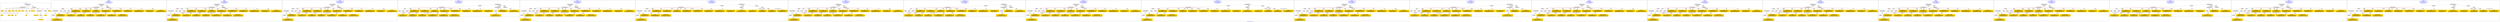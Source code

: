 digraph n0 {
fontcolor="blue"
remincross="true"
label="s19-s-indianapolis-artworks.xml"
subgraph cluster_0 {
label="1-correct model"
n2[style="filled",color="white",fillcolor="lightgray",label="CulturalHeritageObject1"];
n3[shape="plaintext",style="filled",fillcolor="gold",label="creationDate"];
n4[style="filled",color="white",fillcolor="lightgray",label="Person1"];
n5[shape="plaintext",style="filled",fillcolor="gold",label="galleryLabel"];
n6[shape="plaintext",style="filled",fillcolor="gold",label="dimensions"];
n7[shape="plaintext",style="filled",fillcolor="gold",label="materials"];
n8[shape="plaintext",style="filled",fillcolor="gold",label="creditLine"];
n9[shape="plaintext",style="filled",fillcolor="gold",label="provenance"];
n10[style="filled",color="white",fillcolor="lightgray",label="Concept1"];
n11[shape="plaintext",style="filled",fillcolor="gold",label="title"];
n12[shape="plaintext",style="filled",fillcolor="gold",label="accessionNumber"];
n13[style="filled",color="white",fillcolor="lightgray",label="CulturalHeritageObject2"];
n14[style="filled",color="white",fillcolor="lightgray",label="Document2"];
n15[shape="plaintext",style="filled",fillcolor="gold",label="relatedArtworksTitle"];
n16[style="filled",color="white",fillcolor="lightgray",label="Document1"];
n17[shape="plaintext",style="filled",fillcolor="gold",label="nationality"];
n18[shape="plaintext",style="filled",fillcolor="gold",label="birthDate"];
n19[shape="plaintext",style="filled",fillcolor="gold",label="deathDate"];
n20[shape="plaintext",style="filled",fillcolor="gold",label="artist"];
n21[style="filled",color="white",fillcolor="lightgray",label="EuropeanaAggregation1"];
n22[style="filled",color="white",fillcolor="lightgray",label="WebResource1"];
n23[shape="plaintext",style="filled",fillcolor="gold",label="imageURL"];
n24[shape="plaintext",style="filled",fillcolor="gold",label="values"];
n25[shape="plaintext",style="filled",fillcolor="gold",label="relatedArtworksURL"];
n26[shape="plaintext",style="filled",fillcolor="gold",label="sourceURL"];
}
subgraph cluster_1 {
label="candidate 0\nlink coherence:1.0\nnode coherence:1.0\nconfidence:0.5313138112222245\nmapping score:0.6084771527603493\ncost:23.99936\n-precision:0.92-recall:0.92"
n28[style="filled",color="white",fillcolor="lightgray",label="CulturalHeritageObject1"];
n29[style="filled",color="white",fillcolor="lightgray",label="CulturalHeritageObject2"];
n30[style="filled",color="white",fillcolor="lightgray",label="Person1"];
n31[style="filled",color="white",fillcolor="lightgray",label="Concept1"];
n32[style="filled",color="white",fillcolor="lightgray",label="Document1"];
n33[style="filled",color="white",fillcolor="lightgray",label="Document2"];
n34[style="filled",color="white",fillcolor="lightgray",label="EuropeanaAggregation1"];
n35[style="filled",color="white",fillcolor="lightgray",label="WebResource1"];
n36[shape="plaintext",style="filled",fillcolor="gold",label="galleryLabel\n[Person,biographicalInformation,0.402]\n[CulturalHeritageObject,description,0.376]\n[CulturalHeritageObject,title,0.155]\n[CulturalHeritageObject,provenance,0.067]"];
n37[shape="plaintext",style="filled",fillcolor="gold",label="artist\n[Person,nameOfThePerson,0.463]\n[Document,classLink,0.272]\n[CulturalHeritageObject,provenance,0.155]\n[WebResource,classLink,0.11]"];
n38[shape="plaintext",style="filled",fillcolor="gold",label="birthDate\n[Person,dateOfBirth,0.439]\n[Person,dateOfDeath,0.273]\n[CulturalHeritageObject,created,0.241]\n[Person,biographicalInformation,0.047]"];
n39[shape="plaintext",style="filled",fillcolor="gold",label="relatedArtworksURL\n[WebResource,classLink,0.524]\n[Document,classLink,0.353]\n[CulturalHeritageObject,provenance,0.063]\n[CulturalHeritageObject,accessionNumber,0.06]"];
n40[shape="plaintext",style="filled",fillcolor="gold",label="materials\n[CulturalHeritageObject,medium,0.817]\n[CulturalHeritageObject,description,0.066]\n[Concept,prefLabel,0.059]\n[Person,biographicalInformation,0.058]"];
n41[shape="plaintext",style="filled",fillcolor="gold",label="creationDate\n[Person,dateOfBirth,0.418]\n[CulturalHeritageObject,created,0.326]\n[Person,dateOfDeath,0.15]\n[Person,biographicalInformation,0.107]"];
n42[shape="plaintext",style="filled",fillcolor="gold",label="provenance\n[CulturalHeritageObject,provenance,0.512]\n[CulturalHeritageObject,description,0.175]\n[CulturalHeritageObject,title,0.163]\n[Person,biographicalInformation,0.15]"];
n43[shape="plaintext",style="filled",fillcolor="gold",label="accessionNumber\n[CulturalHeritageObject,accessionNumber,0.981]\n[CulturalHeritageObject,extent,0.018]\n[CulturalHeritageObject,provenance,0.0]\n[WebResource,classLink,0.0]"];
n44[shape="plaintext",style="filled",fillcolor="gold",label="deathDate\n[Person,dateOfDeath,0.395]\n[CulturalHeritageObject,created,0.289]\n[Person,dateOfBirth,0.269]\n[CulturalHeritageObject,title,0.048]"];
n45[shape="plaintext",style="filled",fillcolor="gold",label="sourceURL\n[WebResource,classLink,0.532]\n[Document,classLink,0.359]\n[CulturalHeritageObject,provenance,0.062]\n[CulturalHeritageObject,accessionNumber,0.047]"];
n46[shape="plaintext",style="filled",fillcolor="gold",label="creditLine\n[CulturalHeritageObject,provenance,0.702]\n[CulturalHeritageObject,title,0.112]\n[CulturalHeritageObject,description,0.102]\n[Document,classLink,0.084]"];
n47[shape="plaintext",style="filled",fillcolor="gold",label="dimensions\n[CulturalHeritageObject,extent,0.616]\n[CulturalHeritageObject,accessionNumber,0.171]\n[CulturalHeritageObject,medium,0.111]\n[CulturalHeritageObject,description,0.103]"];
n48[shape="plaintext",style="filled",fillcolor="gold",label="nationality\n[Person,countryAssociatedWithThePerson,0.786]\n[Concept,prefLabel,0.094]\n[CulturalHeritageObject,provenance,0.072]\n[CulturalHeritageObject,title,0.048]"];
n49[shape="plaintext",style="filled",fillcolor="gold",label="imageURL\n[WebResource,classLink,0.833]\n[Document,classLink,0.154]\n[CulturalHeritageObject,description,0.008]\n[CulturalHeritageObject,accessionNumber,0.005]"];
n50[shape="plaintext",style="filled",fillcolor="gold",label="title\n[CulturalHeritageObject,title,0.363]\n[CulturalHeritageObject,description,0.231]\n[Document,classLink,0.23]\n[WebResource,classLink,0.177]"];
n51[shape="plaintext",style="filled",fillcolor="gold",label="values\n[Concept,prefLabel,0.371]\n[CulturalHeritageObject,description,0.262]\n[CulturalHeritageObject,title,0.256]\n[Person,biographicalInformation,0.112]"];
n52[shape="plaintext",style="filled",fillcolor="gold",label="relatedArtworksTitle\n[CulturalHeritageObject,title,0.341]\n[Document,classLink,0.272]\n[CulturalHeritageObject,description,0.227]\n[WebResource,classLink,0.161]"];
}
subgraph cluster_2 {
label="candidate 1\nlink coherence:1.0\nnode coherence:1.0\nconfidence:0.5250993744227959\nmapping score:0.6064056738272064\ncost:23.99936\n-precision:0.83-recall:0.83"
n54[style="filled",color="white",fillcolor="lightgray",label="CulturalHeritageObject1"];
n55[style="filled",color="white",fillcolor="lightgray",label="CulturalHeritageObject2"];
n56[style="filled",color="white",fillcolor="lightgray",label="Person1"];
n57[style="filled",color="white",fillcolor="lightgray",label="Concept1"];
n58[style="filled",color="white",fillcolor="lightgray",label="Document1"];
n59[style="filled",color="white",fillcolor="lightgray",label="Document2"];
n60[style="filled",color="white",fillcolor="lightgray",label="EuropeanaAggregation1"];
n61[style="filled",color="white",fillcolor="lightgray",label="WebResource1"];
n62[shape="plaintext",style="filled",fillcolor="gold",label="galleryLabel\n[Person,biographicalInformation,0.402]\n[CulturalHeritageObject,description,0.376]\n[CulturalHeritageObject,title,0.155]\n[CulturalHeritageObject,provenance,0.067]"];
n63[shape="plaintext",style="filled",fillcolor="gold",label="artist\n[Person,nameOfThePerson,0.463]\n[Document,classLink,0.272]\n[CulturalHeritageObject,provenance,0.155]\n[WebResource,classLink,0.11]"];
n64[shape="plaintext",style="filled",fillcolor="gold",label="creationDate\n[Person,dateOfBirth,0.418]\n[CulturalHeritageObject,created,0.326]\n[Person,dateOfDeath,0.15]\n[Person,biographicalInformation,0.107]"];
n65[shape="plaintext",style="filled",fillcolor="gold",label="relatedArtworksURL\n[WebResource,classLink,0.524]\n[Document,classLink,0.353]\n[CulturalHeritageObject,provenance,0.063]\n[CulturalHeritageObject,accessionNumber,0.06]"];
n66[shape="plaintext",style="filled",fillcolor="gold",label="materials\n[CulturalHeritageObject,medium,0.817]\n[CulturalHeritageObject,description,0.066]\n[Concept,prefLabel,0.059]\n[Person,biographicalInformation,0.058]"];
n67[shape="plaintext",style="filled",fillcolor="gold",label="birthDate\n[Person,dateOfBirth,0.439]\n[Person,dateOfDeath,0.273]\n[CulturalHeritageObject,created,0.241]\n[Person,biographicalInformation,0.047]"];
n68[shape="plaintext",style="filled",fillcolor="gold",label="provenance\n[CulturalHeritageObject,provenance,0.512]\n[CulturalHeritageObject,description,0.175]\n[CulturalHeritageObject,title,0.163]\n[Person,biographicalInformation,0.15]"];
n69[shape="plaintext",style="filled",fillcolor="gold",label="accessionNumber\n[CulturalHeritageObject,accessionNumber,0.981]\n[CulturalHeritageObject,extent,0.018]\n[CulturalHeritageObject,provenance,0.0]\n[WebResource,classLink,0.0]"];
n70[shape="plaintext",style="filled",fillcolor="gold",label="deathDate\n[Person,dateOfDeath,0.395]\n[CulturalHeritageObject,created,0.289]\n[Person,dateOfBirth,0.269]\n[CulturalHeritageObject,title,0.048]"];
n71[shape="plaintext",style="filled",fillcolor="gold",label="sourceURL\n[WebResource,classLink,0.532]\n[Document,classLink,0.359]\n[CulturalHeritageObject,provenance,0.062]\n[CulturalHeritageObject,accessionNumber,0.047]"];
n72[shape="plaintext",style="filled",fillcolor="gold",label="creditLine\n[CulturalHeritageObject,provenance,0.702]\n[CulturalHeritageObject,title,0.112]\n[CulturalHeritageObject,description,0.102]\n[Document,classLink,0.084]"];
n73[shape="plaintext",style="filled",fillcolor="gold",label="dimensions\n[CulturalHeritageObject,extent,0.616]\n[CulturalHeritageObject,accessionNumber,0.171]\n[CulturalHeritageObject,medium,0.111]\n[CulturalHeritageObject,description,0.103]"];
n74[shape="plaintext",style="filled",fillcolor="gold",label="nationality\n[Person,countryAssociatedWithThePerson,0.786]\n[Concept,prefLabel,0.094]\n[CulturalHeritageObject,provenance,0.072]\n[CulturalHeritageObject,title,0.048]"];
n75[shape="plaintext",style="filled",fillcolor="gold",label="imageURL\n[WebResource,classLink,0.833]\n[Document,classLink,0.154]\n[CulturalHeritageObject,description,0.008]\n[CulturalHeritageObject,accessionNumber,0.005]"];
n76[shape="plaintext",style="filled",fillcolor="gold",label="title\n[CulturalHeritageObject,title,0.363]\n[CulturalHeritageObject,description,0.231]\n[Document,classLink,0.23]\n[WebResource,classLink,0.177]"];
n77[shape="plaintext",style="filled",fillcolor="gold",label="values\n[Concept,prefLabel,0.371]\n[CulturalHeritageObject,description,0.262]\n[CulturalHeritageObject,title,0.256]\n[Person,biographicalInformation,0.112]"];
n78[shape="plaintext",style="filled",fillcolor="gold",label="relatedArtworksTitle\n[CulturalHeritageObject,title,0.341]\n[Document,classLink,0.272]\n[CulturalHeritageObject,description,0.227]\n[WebResource,classLink,0.161]"];
}
subgraph cluster_3 {
label="candidate 10\nlink coherence:0.9583333333333334\nnode coherence:1.0\nconfidence:0.5250993744227959\nmapping score:0.6064056738272064\ncost:23.99934\n-precision:0.79-recall:0.79"
n80[style="filled",color="white",fillcolor="lightgray",label="CulturalHeritageObject1"];
n81[style="filled",color="white",fillcolor="lightgray",label="CulturalHeritageObject2"];
n82[style="filled",color="white",fillcolor="lightgray",label="Person1"];
n83[style="filled",color="white",fillcolor="lightgray",label="Concept1"];
n84[style="filled",color="white",fillcolor="lightgray",label="Document1"];
n85[style="filled",color="white",fillcolor="lightgray",label="Document2"];
n86[style="filled",color="white",fillcolor="lightgray",label="EuropeanaAggregation1"];
n87[style="filled",color="white",fillcolor="lightgray",label="WebResource1"];
n88[shape="plaintext",style="filled",fillcolor="gold",label="galleryLabel\n[Person,biographicalInformation,0.402]\n[CulturalHeritageObject,description,0.376]\n[CulturalHeritageObject,title,0.155]\n[CulturalHeritageObject,provenance,0.067]"];
n89[shape="plaintext",style="filled",fillcolor="gold",label="artist\n[Person,nameOfThePerson,0.463]\n[Document,classLink,0.272]\n[CulturalHeritageObject,provenance,0.155]\n[WebResource,classLink,0.11]"];
n90[shape="plaintext",style="filled",fillcolor="gold",label="creationDate\n[Person,dateOfBirth,0.418]\n[CulturalHeritageObject,created,0.326]\n[Person,dateOfDeath,0.15]\n[Person,biographicalInformation,0.107]"];
n91[shape="plaintext",style="filled",fillcolor="gold",label="relatedArtworksURL\n[WebResource,classLink,0.524]\n[Document,classLink,0.353]\n[CulturalHeritageObject,provenance,0.063]\n[CulturalHeritageObject,accessionNumber,0.06]"];
n92[shape="plaintext",style="filled",fillcolor="gold",label="materials\n[CulturalHeritageObject,medium,0.817]\n[CulturalHeritageObject,description,0.066]\n[Concept,prefLabel,0.059]\n[Person,biographicalInformation,0.058]"];
n93[shape="plaintext",style="filled",fillcolor="gold",label="birthDate\n[Person,dateOfBirth,0.439]\n[Person,dateOfDeath,0.273]\n[CulturalHeritageObject,created,0.241]\n[Person,biographicalInformation,0.047]"];
n94[shape="plaintext",style="filled",fillcolor="gold",label="provenance\n[CulturalHeritageObject,provenance,0.512]\n[CulturalHeritageObject,description,0.175]\n[CulturalHeritageObject,title,0.163]\n[Person,biographicalInformation,0.15]"];
n95[shape="plaintext",style="filled",fillcolor="gold",label="accessionNumber\n[CulturalHeritageObject,accessionNumber,0.981]\n[CulturalHeritageObject,extent,0.018]\n[CulturalHeritageObject,provenance,0.0]\n[WebResource,classLink,0.0]"];
n96[shape="plaintext",style="filled",fillcolor="gold",label="deathDate\n[Person,dateOfDeath,0.395]\n[CulturalHeritageObject,created,0.289]\n[Person,dateOfBirth,0.269]\n[CulturalHeritageObject,title,0.048]"];
n97[shape="plaintext",style="filled",fillcolor="gold",label="sourceURL\n[WebResource,classLink,0.532]\n[Document,classLink,0.359]\n[CulturalHeritageObject,provenance,0.062]\n[CulturalHeritageObject,accessionNumber,0.047]"];
n98[shape="plaintext",style="filled",fillcolor="gold",label="creditLine\n[CulturalHeritageObject,provenance,0.702]\n[CulturalHeritageObject,title,0.112]\n[CulturalHeritageObject,description,0.102]\n[Document,classLink,0.084]"];
n99[shape="plaintext",style="filled",fillcolor="gold",label="dimensions\n[CulturalHeritageObject,extent,0.616]\n[CulturalHeritageObject,accessionNumber,0.171]\n[CulturalHeritageObject,medium,0.111]\n[CulturalHeritageObject,description,0.103]"];
n100[shape="plaintext",style="filled",fillcolor="gold",label="nationality\n[Person,countryAssociatedWithThePerson,0.786]\n[Concept,prefLabel,0.094]\n[CulturalHeritageObject,provenance,0.072]\n[CulturalHeritageObject,title,0.048]"];
n101[shape="plaintext",style="filled",fillcolor="gold",label="imageURL\n[WebResource,classLink,0.833]\n[Document,classLink,0.154]\n[CulturalHeritageObject,description,0.008]\n[CulturalHeritageObject,accessionNumber,0.005]"];
n102[shape="plaintext",style="filled",fillcolor="gold",label="title\n[CulturalHeritageObject,title,0.363]\n[CulturalHeritageObject,description,0.231]\n[Document,classLink,0.23]\n[WebResource,classLink,0.177]"];
n103[shape="plaintext",style="filled",fillcolor="gold",label="values\n[Concept,prefLabel,0.371]\n[CulturalHeritageObject,description,0.262]\n[CulturalHeritageObject,title,0.256]\n[Person,biographicalInformation,0.112]"];
n104[shape="plaintext",style="filled",fillcolor="gold",label="relatedArtworksTitle\n[CulturalHeritageObject,title,0.341]\n[Document,classLink,0.272]\n[CulturalHeritageObject,description,0.227]\n[WebResource,classLink,0.161]"];
}
subgraph cluster_4 {
label="candidate 11\nlink coherence:0.9583333333333334\nnode coherence:1.0\nconfidence:0.5250993744227959\nmapping score:0.6064056738272064\ncost:123.009382\n-precision:0.79-recall:0.79"
n106[style="filled",color="white",fillcolor="lightgray",label="CulturalHeritageObject1"];
n107[style="filled",color="white",fillcolor="lightgray",label="Person1"];
n108[style="filled",color="white",fillcolor="lightgray",label="Concept1"];
n109[style="filled",color="white",fillcolor="lightgray",label="Document1"];
n110[style="filled",color="white",fillcolor="lightgray",label="CulturalHeritageObject2"];
n111[style="filled",color="white",fillcolor="lightgray",label="Document2"];
n112[style="filled",color="white",fillcolor="lightgray",label="EuropeanaAggregation1"];
n113[style="filled",color="white",fillcolor="lightgray",label="WebResource1"];
n114[shape="plaintext",style="filled",fillcolor="gold",label="galleryLabel\n[Person,biographicalInformation,0.402]\n[CulturalHeritageObject,description,0.376]\n[CulturalHeritageObject,title,0.155]\n[CulturalHeritageObject,provenance,0.067]"];
n115[shape="plaintext",style="filled",fillcolor="gold",label="artist\n[Person,nameOfThePerson,0.463]\n[Document,classLink,0.272]\n[CulturalHeritageObject,provenance,0.155]\n[WebResource,classLink,0.11]"];
n116[shape="plaintext",style="filled",fillcolor="gold",label="creationDate\n[Person,dateOfBirth,0.418]\n[CulturalHeritageObject,created,0.326]\n[Person,dateOfDeath,0.15]\n[Person,biographicalInformation,0.107]"];
n117[shape="plaintext",style="filled",fillcolor="gold",label="relatedArtworksURL\n[WebResource,classLink,0.524]\n[Document,classLink,0.353]\n[CulturalHeritageObject,provenance,0.063]\n[CulturalHeritageObject,accessionNumber,0.06]"];
n118[shape="plaintext",style="filled",fillcolor="gold",label="materials\n[CulturalHeritageObject,medium,0.817]\n[CulturalHeritageObject,description,0.066]\n[Concept,prefLabel,0.059]\n[Person,biographicalInformation,0.058]"];
n119[shape="plaintext",style="filled",fillcolor="gold",label="birthDate\n[Person,dateOfBirth,0.439]\n[Person,dateOfDeath,0.273]\n[CulturalHeritageObject,created,0.241]\n[Person,biographicalInformation,0.047]"];
n120[shape="plaintext",style="filled",fillcolor="gold",label="provenance\n[CulturalHeritageObject,provenance,0.512]\n[CulturalHeritageObject,description,0.175]\n[CulturalHeritageObject,title,0.163]\n[Person,biographicalInformation,0.15]"];
n121[shape="plaintext",style="filled",fillcolor="gold",label="accessionNumber\n[CulturalHeritageObject,accessionNumber,0.981]\n[CulturalHeritageObject,extent,0.018]\n[CulturalHeritageObject,provenance,0.0]\n[WebResource,classLink,0.0]"];
n122[shape="plaintext",style="filled",fillcolor="gold",label="deathDate\n[Person,dateOfDeath,0.395]\n[CulturalHeritageObject,created,0.289]\n[Person,dateOfBirth,0.269]\n[CulturalHeritageObject,title,0.048]"];
n123[shape="plaintext",style="filled",fillcolor="gold",label="sourceURL\n[WebResource,classLink,0.532]\n[Document,classLink,0.359]\n[CulturalHeritageObject,provenance,0.062]\n[CulturalHeritageObject,accessionNumber,0.047]"];
n124[shape="plaintext",style="filled",fillcolor="gold",label="creditLine\n[CulturalHeritageObject,provenance,0.702]\n[CulturalHeritageObject,title,0.112]\n[CulturalHeritageObject,description,0.102]\n[Document,classLink,0.084]"];
n125[shape="plaintext",style="filled",fillcolor="gold",label="dimensions\n[CulturalHeritageObject,extent,0.616]\n[CulturalHeritageObject,accessionNumber,0.171]\n[CulturalHeritageObject,medium,0.111]\n[CulturalHeritageObject,description,0.103]"];
n126[shape="plaintext",style="filled",fillcolor="gold",label="nationality\n[Person,countryAssociatedWithThePerson,0.786]\n[Concept,prefLabel,0.094]\n[CulturalHeritageObject,provenance,0.072]\n[CulturalHeritageObject,title,0.048]"];
n127[shape="plaintext",style="filled",fillcolor="gold",label="imageURL\n[WebResource,classLink,0.833]\n[Document,classLink,0.154]\n[CulturalHeritageObject,description,0.008]\n[CulturalHeritageObject,accessionNumber,0.005]"];
n128[shape="plaintext",style="filled",fillcolor="gold",label="title\n[CulturalHeritageObject,title,0.363]\n[CulturalHeritageObject,description,0.231]\n[Document,classLink,0.23]\n[WebResource,classLink,0.177]"];
n129[shape="plaintext",style="filled",fillcolor="gold",label="values\n[Concept,prefLabel,0.371]\n[CulturalHeritageObject,description,0.262]\n[CulturalHeritageObject,title,0.256]\n[Person,biographicalInformation,0.112]"];
n130[shape="plaintext",style="filled",fillcolor="gold",label="relatedArtworksTitle\n[CulturalHeritageObject,title,0.341]\n[Document,classLink,0.272]\n[CulturalHeritageObject,description,0.227]\n[WebResource,classLink,0.161]"];
}
subgraph cluster_5 {
label="candidate 12\nlink coherence:0.9583333333333334\nnode coherence:1.0\nconfidence:0.5250993744227959\nmapping score:0.6064056738272064\ncost:123.009532\n-precision:0.83-recall:0.83"
n132[style="filled",color="white",fillcolor="lightgray",label="CulturalHeritageObject1"];
n133[style="filled",color="white",fillcolor="lightgray",label="CulturalHeritageObject2"];
n134[style="filled",color="white",fillcolor="lightgray",label="Person1"];
n135[style="filled",color="white",fillcolor="lightgray",label="Concept1"];
n136[style="filled",color="white",fillcolor="lightgray",label="Document1"];
n137[style="filled",color="white",fillcolor="lightgray",label="Document2"];
n138[style="filled",color="white",fillcolor="lightgray",label="EuropeanaAggregation1"];
n139[style="filled",color="white",fillcolor="lightgray",label="WebResource1"];
n140[shape="plaintext",style="filled",fillcolor="gold",label="galleryLabel\n[Person,biographicalInformation,0.402]\n[CulturalHeritageObject,description,0.376]\n[CulturalHeritageObject,title,0.155]\n[CulturalHeritageObject,provenance,0.067]"];
n141[shape="plaintext",style="filled",fillcolor="gold",label="artist\n[Person,nameOfThePerson,0.463]\n[Document,classLink,0.272]\n[CulturalHeritageObject,provenance,0.155]\n[WebResource,classLink,0.11]"];
n142[shape="plaintext",style="filled",fillcolor="gold",label="creationDate\n[Person,dateOfBirth,0.418]\n[CulturalHeritageObject,created,0.326]\n[Person,dateOfDeath,0.15]\n[Person,biographicalInformation,0.107]"];
n143[shape="plaintext",style="filled",fillcolor="gold",label="relatedArtworksURL\n[WebResource,classLink,0.524]\n[Document,classLink,0.353]\n[CulturalHeritageObject,provenance,0.063]\n[CulturalHeritageObject,accessionNumber,0.06]"];
n144[shape="plaintext",style="filled",fillcolor="gold",label="materials\n[CulturalHeritageObject,medium,0.817]\n[CulturalHeritageObject,description,0.066]\n[Concept,prefLabel,0.059]\n[Person,biographicalInformation,0.058]"];
n145[shape="plaintext",style="filled",fillcolor="gold",label="birthDate\n[Person,dateOfBirth,0.439]\n[Person,dateOfDeath,0.273]\n[CulturalHeritageObject,created,0.241]\n[Person,biographicalInformation,0.047]"];
n146[shape="plaintext",style="filled",fillcolor="gold",label="provenance\n[CulturalHeritageObject,provenance,0.512]\n[CulturalHeritageObject,description,0.175]\n[CulturalHeritageObject,title,0.163]\n[Person,biographicalInformation,0.15]"];
n147[shape="plaintext",style="filled",fillcolor="gold",label="accessionNumber\n[CulturalHeritageObject,accessionNumber,0.981]\n[CulturalHeritageObject,extent,0.018]\n[CulturalHeritageObject,provenance,0.0]\n[WebResource,classLink,0.0]"];
n148[shape="plaintext",style="filled",fillcolor="gold",label="deathDate\n[Person,dateOfDeath,0.395]\n[CulturalHeritageObject,created,0.289]\n[Person,dateOfBirth,0.269]\n[CulturalHeritageObject,title,0.048]"];
n149[shape="plaintext",style="filled",fillcolor="gold",label="sourceURL\n[WebResource,classLink,0.532]\n[Document,classLink,0.359]\n[CulturalHeritageObject,provenance,0.062]\n[CulturalHeritageObject,accessionNumber,0.047]"];
n150[shape="plaintext",style="filled",fillcolor="gold",label="creditLine\n[CulturalHeritageObject,provenance,0.702]\n[CulturalHeritageObject,title,0.112]\n[CulturalHeritageObject,description,0.102]\n[Document,classLink,0.084]"];
n151[shape="plaintext",style="filled",fillcolor="gold",label="dimensions\n[CulturalHeritageObject,extent,0.616]\n[CulturalHeritageObject,accessionNumber,0.171]\n[CulturalHeritageObject,medium,0.111]\n[CulturalHeritageObject,description,0.103]"];
n152[shape="plaintext",style="filled",fillcolor="gold",label="nationality\n[Person,countryAssociatedWithThePerson,0.786]\n[Concept,prefLabel,0.094]\n[CulturalHeritageObject,provenance,0.072]\n[CulturalHeritageObject,title,0.048]"];
n153[shape="plaintext",style="filled",fillcolor="gold",label="imageURL\n[WebResource,classLink,0.833]\n[Document,classLink,0.154]\n[CulturalHeritageObject,description,0.008]\n[CulturalHeritageObject,accessionNumber,0.005]"];
n154[shape="plaintext",style="filled",fillcolor="gold",label="title\n[CulturalHeritageObject,title,0.363]\n[CulturalHeritageObject,description,0.231]\n[Document,classLink,0.23]\n[WebResource,classLink,0.177]"];
n155[shape="plaintext",style="filled",fillcolor="gold",label="values\n[Concept,prefLabel,0.371]\n[CulturalHeritageObject,description,0.262]\n[CulturalHeritageObject,title,0.256]\n[Person,biographicalInformation,0.112]"];
n156[shape="plaintext",style="filled",fillcolor="gold",label="relatedArtworksTitle\n[CulturalHeritageObject,title,0.341]\n[Document,classLink,0.272]\n[CulturalHeritageObject,description,0.227]\n[WebResource,classLink,0.161]"];
}
subgraph cluster_6 {
label="candidate 13\nlink coherence:0.9583333333333334\nnode coherence:1.0\nconfidence:0.5250993744227959\nmapping score:0.6064056738272064\ncost:123.009572\n-precision:0.79-recall:0.79"
n158[style="filled",color="white",fillcolor="lightgray",label="CulturalHeritageObject1"];
n159[style="filled",color="white",fillcolor="lightgray",label="CulturalHeritageObject2"];
n160[style="filled",color="white",fillcolor="lightgray",label="Concept1"];
n161[style="filled",color="white",fillcolor="lightgray",label="Document1"];
n162[style="filled",color="white",fillcolor="lightgray",label="Document2"];
n163[style="filled",color="white",fillcolor="lightgray",label="EuropeanaAggregation1"];
n164[style="filled",color="white",fillcolor="lightgray",label="WebResource1"];
n165[style="filled",color="white",fillcolor="lightgray",label="Person1"];
n166[shape="plaintext",style="filled",fillcolor="gold",label="galleryLabel\n[Person,biographicalInformation,0.402]\n[CulturalHeritageObject,description,0.376]\n[CulturalHeritageObject,title,0.155]\n[CulturalHeritageObject,provenance,0.067]"];
n167[shape="plaintext",style="filled",fillcolor="gold",label="artist\n[Person,nameOfThePerson,0.463]\n[Document,classLink,0.272]\n[CulturalHeritageObject,provenance,0.155]\n[WebResource,classLink,0.11]"];
n168[shape="plaintext",style="filled",fillcolor="gold",label="creationDate\n[Person,dateOfBirth,0.418]\n[CulturalHeritageObject,created,0.326]\n[Person,dateOfDeath,0.15]\n[Person,biographicalInformation,0.107]"];
n169[shape="plaintext",style="filled",fillcolor="gold",label="relatedArtworksURL\n[WebResource,classLink,0.524]\n[Document,classLink,0.353]\n[CulturalHeritageObject,provenance,0.063]\n[CulturalHeritageObject,accessionNumber,0.06]"];
n170[shape="plaintext",style="filled",fillcolor="gold",label="materials\n[CulturalHeritageObject,medium,0.817]\n[CulturalHeritageObject,description,0.066]\n[Concept,prefLabel,0.059]\n[Person,biographicalInformation,0.058]"];
n171[shape="plaintext",style="filled",fillcolor="gold",label="birthDate\n[Person,dateOfBirth,0.439]\n[Person,dateOfDeath,0.273]\n[CulturalHeritageObject,created,0.241]\n[Person,biographicalInformation,0.047]"];
n172[shape="plaintext",style="filled",fillcolor="gold",label="provenance\n[CulturalHeritageObject,provenance,0.512]\n[CulturalHeritageObject,description,0.175]\n[CulturalHeritageObject,title,0.163]\n[Person,biographicalInformation,0.15]"];
n173[shape="plaintext",style="filled",fillcolor="gold",label="accessionNumber\n[CulturalHeritageObject,accessionNumber,0.981]\n[CulturalHeritageObject,extent,0.018]\n[CulturalHeritageObject,provenance,0.0]\n[WebResource,classLink,0.0]"];
n174[shape="plaintext",style="filled",fillcolor="gold",label="deathDate\n[Person,dateOfDeath,0.395]\n[CulturalHeritageObject,created,0.289]\n[Person,dateOfBirth,0.269]\n[CulturalHeritageObject,title,0.048]"];
n175[shape="plaintext",style="filled",fillcolor="gold",label="sourceURL\n[WebResource,classLink,0.532]\n[Document,classLink,0.359]\n[CulturalHeritageObject,provenance,0.062]\n[CulturalHeritageObject,accessionNumber,0.047]"];
n176[shape="plaintext",style="filled",fillcolor="gold",label="creditLine\n[CulturalHeritageObject,provenance,0.702]\n[CulturalHeritageObject,title,0.112]\n[CulturalHeritageObject,description,0.102]\n[Document,classLink,0.084]"];
n177[shape="plaintext",style="filled",fillcolor="gold",label="dimensions\n[CulturalHeritageObject,extent,0.616]\n[CulturalHeritageObject,accessionNumber,0.171]\n[CulturalHeritageObject,medium,0.111]\n[CulturalHeritageObject,description,0.103]"];
n178[shape="plaintext",style="filled",fillcolor="gold",label="nationality\n[Person,countryAssociatedWithThePerson,0.786]\n[Concept,prefLabel,0.094]\n[CulturalHeritageObject,provenance,0.072]\n[CulturalHeritageObject,title,0.048]"];
n179[shape="plaintext",style="filled",fillcolor="gold",label="imageURL\n[WebResource,classLink,0.833]\n[Document,classLink,0.154]\n[CulturalHeritageObject,description,0.008]\n[CulturalHeritageObject,accessionNumber,0.005]"];
n180[shape="plaintext",style="filled",fillcolor="gold",label="title\n[CulturalHeritageObject,title,0.363]\n[CulturalHeritageObject,description,0.231]\n[Document,classLink,0.23]\n[WebResource,classLink,0.177]"];
n181[shape="plaintext",style="filled",fillcolor="gold",label="values\n[Concept,prefLabel,0.371]\n[CulturalHeritageObject,description,0.262]\n[CulturalHeritageObject,title,0.256]\n[Person,biographicalInformation,0.112]"];
n182[shape="plaintext",style="filled",fillcolor="gold",label="relatedArtworksTitle\n[CulturalHeritageObject,title,0.341]\n[Document,classLink,0.272]\n[CulturalHeritageObject,description,0.227]\n[WebResource,classLink,0.161]"];
}
subgraph cluster_7 {
label="candidate 14\nlink coherence:0.9583333333333334\nnode coherence:1.0\nconfidence:0.5207473078803416\nmapping score:0.6049549849797218\ncost:23.99934\n-precision:0.75-recall:0.75"
n184[style="filled",color="white",fillcolor="lightgray",label="CulturalHeritageObject1"];
n185[style="filled",color="white",fillcolor="lightgray",label="CulturalHeritageObject2"];
n186[style="filled",color="white",fillcolor="lightgray",label="Person1"];
n187[style="filled",color="white",fillcolor="lightgray",label="Concept1"];
n188[style="filled",color="white",fillcolor="lightgray",label="Document1"];
n189[style="filled",color="white",fillcolor="lightgray",label="Document2"];
n190[style="filled",color="white",fillcolor="lightgray",label="EuropeanaAggregation1"];
n191[style="filled",color="white",fillcolor="lightgray",label="WebResource1"];
n192[shape="plaintext",style="filled",fillcolor="gold",label="galleryLabel\n[Person,biographicalInformation,0.402]\n[CulturalHeritageObject,description,0.376]\n[CulturalHeritageObject,title,0.155]\n[CulturalHeritageObject,provenance,0.067]"];
n193[shape="plaintext",style="filled",fillcolor="gold",label="artist\n[Person,nameOfThePerson,0.463]\n[Document,classLink,0.272]\n[CulturalHeritageObject,provenance,0.155]\n[WebResource,classLink,0.11]"];
n194[shape="plaintext",style="filled",fillcolor="gold",label="creationDate\n[Person,dateOfBirth,0.418]\n[CulturalHeritageObject,created,0.326]\n[Person,dateOfDeath,0.15]\n[Person,biographicalInformation,0.107]"];
n195[shape="plaintext",style="filled",fillcolor="gold",label="relatedArtworksURL\n[WebResource,classLink,0.524]\n[Document,classLink,0.353]\n[CulturalHeritageObject,provenance,0.063]\n[CulturalHeritageObject,accessionNumber,0.06]"];
n196[shape="plaintext",style="filled",fillcolor="gold",label="materials\n[CulturalHeritageObject,medium,0.817]\n[CulturalHeritageObject,description,0.066]\n[Concept,prefLabel,0.059]\n[Person,biographicalInformation,0.058]"];
n197[shape="plaintext",style="filled",fillcolor="gold",label="deathDate\n[Person,dateOfDeath,0.395]\n[CulturalHeritageObject,created,0.289]\n[Person,dateOfBirth,0.269]\n[CulturalHeritageObject,title,0.048]"];
n198[shape="plaintext",style="filled",fillcolor="gold",label="provenance\n[CulturalHeritageObject,provenance,0.512]\n[CulturalHeritageObject,description,0.175]\n[CulturalHeritageObject,title,0.163]\n[Person,biographicalInformation,0.15]"];
n199[shape="plaintext",style="filled",fillcolor="gold",label="birthDate\n[Person,dateOfBirth,0.439]\n[Person,dateOfDeath,0.273]\n[CulturalHeritageObject,created,0.241]\n[Person,biographicalInformation,0.047]"];
n200[shape="plaintext",style="filled",fillcolor="gold",label="accessionNumber\n[CulturalHeritageObject,accessionNumber,0.981]\n[CulturalHeritageObject,extent,0.018]\n[CulturalHeritageObject,provenance,0.0]\n[WebResource,classLink,0.0]"];
n201[shape="plaintext",style="filled",fillcolor="gold",label="sourceURL\n[WebResource,classLink,0.532]\n[Document,classLink,0.359]\n[CulturalHeritageObject,provenance,0.062]\n[CulturalHeritageObject,accessionNumber,0.047]"];
n202[shape="plaintext",style="filled",fillcolor="gold",label="creditLine\n[CulturalHeritageObject,provenance,0.702]\n[CulturalHeritageObject,title,0.112]\n[CulturalHeritageObject,description,0.102]\n[Document,classLink,0.084]"];
n203[shape="plaintext",style="filled",fillcolor="gold",label="dimensions\n[CulturalHeritageObject,extent,0.616]\n[CulturalHeritageObject,accessionNumber,0.171]\n[CulturalHeritageObject,medium,0.111]\n[CulturalHeritageObject,description,0.103]"];
n204[shape="plaintext",style="filled",fillcolor="gold",label="nationality\n[Person,countryAssociatedWithThePerson,0.786]\n[Concept,prefLabel,0.094]\n[CulturalHeritageObject,provenance,0.072]\n[CulturalHeritageObject,title,0.048]"];
n205[shape="plaintext",style="filled",fillcolor="gold",label="imageURL\n[WebResource,classLink,0.833]\n[Document,classLink,0.154]\n[CulturalHeritageObject,description,0.008]\n[CulturalHeritageObject,accessionNumber,0.005]"];
n206[shape="plaintext",style="filled",fillcolor="gold",label="title\n[CulturalHeritageObject,title,0.363]\n[CulturalHeritageObject,description,0.231]\n[Document,classLink,0.23]\n[WebResource,classLink,0.177]"];
n207[shape="plaintext",style="filled",fillcolor="gold",label="values\n[Concept,prefLabel,0.371]\n[CulturalHeritageObject,description,0.262]\n[CulturalHeritageObject,title,0.256]\n[Person,biographicalInformation,0.112]"];
n208[shape="plaintext",style="filled",fillcolor="gold",label="relatedArtworksTitle\n[CulturalHeritageObject,title,0.341]\n[Document,classLink,0.272]\n[CulturalHeritageObject,description,0.227]\n[WebResource,classLink,0.161]"];
}
subgraph cluster_8 {
label="candidate 15\nlink coherence:0.9583333333333334\nnode coherence:1.0\nconfidence:0.5207473078803416\nmapping score:0.6049549849797218\ncost:123.009382\n-precision:0.75-recall:0.75"
n210[style="filled",color="white",fillcolor="lightgray",label="CulturalHeritageObject1"];
n211[style="filled",color="white",fillcolor="lightgray",label="Person1"];
n212[style="filled",color="white",fillcolor="lightgray",label="Concept1"];
n213[style="filled",color="white",fillcolor="lightgray",label="Document1"];
n214[style="filled",color="white",fillcolor="lightgray",label="CulturalHeritageObject2"];
n215[style="filled",color="white",fillcolor="lightgray",label="Document2"];
n216[style="filled",color="white",fillcolor="lightgray",label="EuropeanaAggregation1"];
n217[style="filled",color="white",fillcolor="lightgray",label="WebResource1"];
n218[shape="plaintext",style="filled",fillcolor="gold",label="galleryLabel\n[Person,biographicalInformation,0.402]\n[CulturalHeritageObject,description,0.376]\n[CulturalHeritageObject,title,0.155]\n[CulturalHeritageObject,provenance,0.067]"];
n219[shape="plaintext",style="filled",fillcolor="gold",label="artist\n[Person,nameOfThePerson,0.463]\n[Document,classLink,0.272]\n[CulturalHeritageObject,provenance,0.155]\n[WebResource,classLink,0.11]"];
n220[shape="plaintext",style="filled",fillcolor="gold",label="creationDate\n[Person,dateOfBirth,0.418]\n[CulturalHeritageObject,created,0.326]\n[Person,dateOfDeath,0.15]\n[Person,biographicalInformation,0.107]"];
n221[shape="plaintext",style="filled",fillcolor="gold",label="relatedArtworksURL\n[WebResource,classLink,0.524]\n[Document,classLink,0.353]\n[CulturalHeritageObject,provenance,0.063]\n[CulturalHeritageObject,accessionNumber,0.06]"];
n222[shape="plaintext",style="filled",fillcolor="gold",label="materials\n[CulturalHeritageObject,medium,0.817]\n[CulturalHeritageObject,description,0.066]\n[Concept,prefLabel,0.059]\n[Person,biographicalInformation,0.058]"];
n223[shape="plaintext",style="filled",fillcolor="gold",label="deathDate\n[Person,dateOfDeath,0.395]\n[CulturalHeritageObject,created,0.289]\n[Person,dateOfBirth,0.269]\n[CulturalHeritageObject,title,0.048]"];
n224[shape="plaintext",style="filled",fillcolor="gold",label="provenance\n[CulturalHeritageObject,provenance,0.512]\n[CulturalHeritageObject,description,0.175]\n[CulturalHeritageObject,title,0.163]\n[Person,biographicalInformation,0.15]"];
n225[shape="plaintext",style="filled",fillcolor="gold",label="birthDate\n[Person,dateOfBirth,0.439]\n[Person,dateOfDeath,0.273]\n[CulturalHeritageObject,created,0.241]\n[Person,biographicalInformation,0.047]"];
n226[shape="plaintext",style="filled",fillcolor="gold",label="accessionNumber\n[CulturalHeritageObject,accessionNumber,0.981]\n[CulturalHeritageObject,extent,0.018]\n[CulturalHeritageObject,provenance,0.0]\n[WebResource,classLink,0.0]"];
n227[shape="plaintext",style="filled",fillcolor="gold",label="sourceURL\n[WebResource,classLink,0.532]\n[Document,classLink,0.359]\n[CulturalHeritageObject,provenance,0.062]\n[CulturalHeritageObject,accessionNumber,0.047]"];
n228[shape="plaintext",style="filled",fillcolor="gold",label="creditLine\n[CulturalHeritageObject,provenance,0.702]\n[CulturalHeritageObject,title,0.112]\n[CulturalHeritageObject,description,0.102]\n[Document,classLink,0.084]"];
n229[shape="plaintext",style="filled",fillcolor="gold",label="dimensions\n[CulturalHeritageObject,extent,0.616]\n[CulturalHeritageObject,accessionNumber,0.171]\n[CulturalHeritageObject,medium,0.111]\n[CulturalHeritageObject,description,0.103]"];
n230[shape="plaintext",style="filled",fillcolor="gold",label="nationality\n[Person,countryAssociatedWithThePerson,0.786]\n[Concept,prefLabel,0.094]\n[CulturalHeritageObject,provenance,0.072]\n[CulturalHeritageObject,title,0.048]"];
n231[shape="plaintext",style="filled",fillcolor="gold",label="imageURL\n[WebResource,classLink,0.833]\n[Document,classLink,0.154]\n[CulturalHeritageObject,description,0.008]\n[CulturalHeritageObject,accessionNumber,0.005]"];
n232[shape="plaintext",style="filled",fillcolor="gold",label="title\n[CulturalHeritageObject,title,0.363]\n[CulturalHeritageObject,description,0.231]\n[Document,classLink,0.23]\n[WebResource,classLink,0.177]"];
n233[shape="plaintext",style="filled",fillcolor="gold",label="values\n[Concept,prefLabel,0.371]\n[CulturalHeritageObject,description,0.262]\n[CulturalHeritageObject,title,0.256]\n[Person,biographicalInformation,0.112]"];
n234[shape="plaintext",style="filled",fillcolor="gold",label="relatedArtworksTitle\n[CulturalHeritageObject,title,0.341]\n[Document,classLink,0.272]\n[CulturalHeritageObject,description,0.227]\n[WebResource,classLink,0.161]"];
}
subgraph cluster_9 {
label="candidate 16\nlink coherence:0.9583333333333334\nnode coherence:1.0\nconfidence:0.5207473078803416\nmapping score:0.6049549849797218\ncost:123.009532\n-precision:0.79-recall:0.79"
n236[style="filled",color="white",fillcolor="lightgray",label="CulturalHeritageObject1"];
n237[style="filled",color="white",fillcolor="lightgray",label="CulturalHeritageObject2"];
n238[style="filled",color="white",fillcolor="lightgray",label="Person1"];
n239[style="filled",color="white",fillcolor="lightgray",label="Concept1"];
n240[style="filled",color="white",fillcolor="lightgray",label="Document1"];
n241[style="filled",color="white",fillcolor="lightgray",label="Document2"];
n242[style="filled",color="white",fillcolor="lightgray",label="EuropeanaAggregation1"];
n243[style="filled",color="white",fillcolor="lightgray",label="WebResource1"];
n244[shape="plaintext",style="filled",fillcolor="gold",label="galleryLabel\n[Person,biographicalInformation,0.402]\n[CulturalHeritageObject,description,0.376]\n[CulturalHeritageObject,title,0.155]\n[CulturalHeritageObject,provenance,0.067]"];
n245[shape="plaintext",style="filled",fillcolor="gold",label="artist\n[Person,nameOfThePerson,0.463]\n[Document,classLink,0.272]\n[CulturalHeritageObject,provenance,0.155]\n[WebResource,classLink,0.11]"];
n246[shape="plaintext",style="filled",fillcolor="gold",label="creationDate\n[Person,dateOfBirth,0.418]\n[CulturalHeritageObject,created,0.326]\n[Person,dateOfDeath,0.15]\n[Person,biographicalInformation,0.107]"];
n247[shape="plaintext",style="filled",fillcolor="gold",label="relatedArtworksURL\n[WebResource,classLink,0.524]\n[Document,classLink,0.353]\n[CulturalHeritageObject,provenance,0.063]\n[CulturalHeritageObject,accessionNumber,0.06]"];
n248[shape="plaintext",style="filled",fillcolor="gold",label="materials\n[CulturalHeritageObject,medium,0.817]\n[CulturalHeritageObject,description,0.066]\n[Concept,prefLabel,0.059]\n[Person,biographicalInformation,0.058]"];
n249[shape="plaintext",style="filled",fillcolor="gold",label="deathDate\n[Person,dateOfDeath,0.395]\n[CulturalHeritageObject,created,0.289]\n[Person,dateOfBirth,0.269]\n[CulturalHeritageObject,title,0.048]"];
n250[shape="plaintext",style="filled",fillcolor="gold",label="provenance\n[CulturalHeritageObject,provenance,0.512]\n[CulturalHeritageObject,description,0.175]\n[CulturalHeritageObject,title,0.163]\n[Person,biographicalInformation,0.15]"];
n251[shape="plaintext",style="filled",fillcolor="gold",label="birthDate\n[Person,dateOfBirth,0.439]\n[Person,dateOfDeath,0.273]\n[CulturalHeritageObject,created,0.241]\n[Person,biographicalInformation,0.047]"];
n252[shape="plaintext",style="filled",fillcolor="gold",label="accessionNumber\n[CulturalHeritageObject,accessionNumber,0.981]\n[CulturalHeritageObject,extent,0.018]\n[CulturalHeritageObject,provenance,0.0]\n[WebResource,classLink,0.0]"];
n253[shape="plaintext",style="filled",fillcolor="gold",label="sourceURL\n[WebResource,classLink,0.532]\n[Document,classLink,0.359]\n[CulturalHeritageObject,provenance,0.062]\n[CulturalHeritageObject,accessionNumber,0.047]"];
n254[shape="plaintext",style="filled",fillcolor="gold",label="creditLine\n[CulturalHeritageObject,provenance,0.702]\n[CulturalHeritageObject,title,0.112]\n[CulturalHeritageObject,description,0.102]\n[Document,classLink,0.084]"];
n255[shape="plaintext",style="filled",fillcolor="gold",label="dimensions\n[CulturalHeritageObject,extent,0.616]\n[CulturalHeritageObject,accessionNumber,0.171]\n[CulturalHeritageObject,medium,0.111]\n[CulturalHeritageObject,description,0.103]"];
n256[shape="plaintext",style="filled",fillcolor="gold",label="nationality\n[Person,countryAssociatedWithThePerson,0.786]\n[Concept,prefLabel,0.094]\n[CulturalHeritageObject,provenance,0.072]\n[CulturalHeritageObject,title,0.048]"];
n257[shape="plaintext",style="filled",fillcolor="gold",label="imageURL\n[WebResource,classLink,0.833]\n[Document,classLink,0.154]\n[CulturalHeritageObject,description,0.008]\n[CulturalHeritageObject,accessionNumber,0.005]"];
n258[shape="plaintext",style="filled",fillcolor="gold",label="title\n[CulturalHeritageObject,title,0.363]\n[CulturalHeritageObject,description,0.231]\n[Document,classLink,0.23]\n[WebResource,classLink,0.177]"];
n259[shape="plaintext",style="filled",fillcolor="gold",label="values\n[Concept,prefLabel,0.371]\n[CulturalHeritageObject,description,0.262]\n[CulturalHeritageObject,title,0.256]\n[Person,biographicalInformation,0.112]"];
n260[shape="plaintext",style="filled",fillcolor="gold",label="relatedArtworksTitle\n[CulturalHeritageObject,title,0.341]\n[Document,classLink,0.272]\n[CulturalHeritageObject,description,0.227]\n[WebResource,classLink,0.161]"];
}
subgraph cluster_10 {
label="candidate 17\nlink coherence:0.9583333333333334\nnode coherence:1.0\nconfidence:0.5207473078803416\nmapping score:0.6049549849797218\ncost:123.009572\n-precision:0.75-recall:0.75"
n262[style="filled",color="white",fillcolor="lightgray",label="CulturalHeritageObject1"];
n263[style="filled",color="white",fillcolor="lightgray",label="CulturalHeritageObject2"];
n264[style="filled",color="white",fillcolor="lightgray",label="Concept1"];
n265[style="filled",color="white",fillcolor="lightgray",label="Document1"];
n266[style="filled",color="white",fillcolor="lightgray",label="Document2"];
n267[style="filled",color="white",fillcolor="lightgray",label="EuropeanaAggregation1"];
n268[style="filled",color="white",fillcolor="lightgray",label="WebResource1"];
n269[style="filled",color="white",fillcolor="lightgray",label="Person1"];
n270[shape="plaintext",style="filled",fillcolor="gold",label="galleryLabel\n[Person,biographicalInformation,0.402]\n[CulturalHeritageObject,description,0.376]\n[CulturalHeritageObject,title,0.155]\n[CulturalHeritageObject,provenance,0.067]"];
n271[shape="plaintext",style="filled",fillcolor="gold",label="artist\n[Person,nameOfThePerson,0.463]\n[Document,classLink,0.272]\n[CulturalHeritageObject,provenance,0.155]\n[WebResource,classLink,0.11]"];
n272[shape="plaintext",style="filled",fillcolor="gold",label="creationDate\n[Person,dateOfBirth,0.418]\n[CulturalHeritageObject,created,0.326]\n[Person,dateOfDeath,0.15]\n[Person,biographicalInformation,0.107]"];
n273[shape="plaintext",style="filled",fillcolor="gold",label="relatedArtworksURL\n[WebResource,classLink,0.524]\n[Document,classLink,0.353]\n[CulturalHeritageObject,provenance,0.063]\n[CulturalHeritageObject,accessionNumber,0.06]"];
n274[shape="plaintext",style="filled",fillcolor="gold",label="materials\n[CulturalHeritageObject,medium,0.817]\n[CulturalHeritageObject,description,0.066]\n[Concept,prefLabel,0.059]\n[Person,biographicalInformation,0.058]"];
n275[shape="plaintext",style="filled",fillcolor="gold",label="deathDate\n[Person,dateOfDeath,0.395]\n[CulturalHeritageObject,created,0.289]\n[Person,dateOfBirth,0.269]\n[CulturalHeritageObject,title,0.048]"];
n276[shape="plaintext",style="filled",fillcolor="gold",label="provenance\n[CulturalHeritageObject,provenance,0.512]\n[CulturalHeritageObject,description,0.175]\n[CulturalHeritageObject,title,0.163]\n[Person,biographicalInformation,0.15]"];
n277[shape="plaintext",style="filled",fillcolor="gold",label="birthDate\n[Person,dateOfBirth,0.439]\n[Person,dateOfDeath,0.273]\n[CulturalHeritageObject,created,0.241]\n[Person,biographicalInformation,0.047]"];
n278[shape="plaintext",style="filled",fillcolor="gold",label="accessionNumber\n[CulturalHeritageObject,accessionNumber,0.981]\n[CulturalHeritageObject,extent,0.018]\n[CulturalHeritageObject,provenance,0.0]\n[WebResource,classLink,0.0]"];
n279[shape="plaintext",style="filled",fillcolor="gold",label="sourceURL\n[WebResource,classLink,0.532]\n[Document,classLink,0.359]\n[CulturalHeritageObject,provenance,0.062]\n[CulturalHeritageObject,accessionNumber,0.047]"];
n280[shape="plaintext",style="filled",fillcolor="gold",label="creditLine\n[CulturalHeritageObject,provenance,0.702]\n[CulturalHeritageObject,title,0.112]\n[CulturalHeritageObject,description,0.102]\n[Document,classLink,0.084]"];
n281[shape="plaintext",style="filled",fillcolor="gold",label="dimensions\n[CulturalHeritageObject,extent,0.616]\n[CulturalHeritageObject,accessionNumber,0.171]\n[CulturalHeritageObject,medium,0.111]\n[CulturalHeritageObject,description,0.103]"];
n282[shape="plaintext",style="filled",fillcolor="gold",label="nationality\n[Person,countryAssociatedWithThePerson,0.786]\n[Concept,prefLabel,0.094]\n[CulturalHeritageObject,provenance,0.072]\n[CulturalHeritageObject,title,0.048]"];
n283[shape="plaintext",style="filled",fillcolor="gold",label="imageURL\n[WebResource,classLink,0.833]\n[Document,classLink,0.154]\n[CulturalHeritageObject,description,0.008]\n[CulturalHeritageObject,accessionNumber,0.005]"];
n284[shape="plaintext",style="filled",fillcolor="gold",label="title\n[CulturalHeritageObject,title,0.363]\n[CulturalHeritageObject,description,0.231]\n[Document,classLink,0.23]\n[WebResource,classLink,0.177]"];
n285[shape="plaintext",style="filled",fillcolor="gold",label="values\n[Concept,prefLabel,0.371]\n[CulturalHeritageObject,description,0.262]\n[CulturalHeritageObject,title,0.256]\n[Person,biographicalInformation,0.112]"];
n286[shape="plaintext",style="filled",fillcolor="gold",label="relatedArtworksTitle\n[CulturalHeritageObject,title,0.341]\n[Document,classLink,0.272]\n[CulturalHeritageObject,description,0.227]\n[WebResource,classLink,0.161]"];
}
subgraph cluster_11 {
label="candidate 18\nlink coherence:0.9583333333333334\nnode coherence:1.0\nconfidence:0.5146913150773487\nmapping score:0.6029363207120574\ncost:23.99934\n-precision:0.79-recall:0.79"
n288[style="filled",color="white",fillcolor="lightgray",label="CulturalHeritageObject1"];
n289[style="filled",color="white",fillcolor="lightgray",label="CulturalHeritageObject2"];
n290[style="filled",color="white",fillcolor="lightgray",label="Person1"];
n291[style="filled",color="white",fillcolor="lightgray",label="Concept1"];
n292[style="filled",color="white",fillcolor="lightgray",label="Document1"];
n293[style="filled",color="white",fillcolor="lightgray",label="Document2"];
n294[style="filled",color="white",fillcolor="lightgray",label="EuropeanaAggregation1"];
n295[style="filled",color="white",fillcolor="lightgray",label="WebResource1"];
n296[shape="plaintext",style="filled",fillcolor="gold",label="galleryLabel\n[Person,biographicalInformation,0.402]\n[CulturalHeritageObject,description,0.376]\n[CulturalHeritageObject,title,0.155]\n[CulturalHeritageObject,provenance,0.067]"];
n297[shape="plaintext",style="filled",fillcolor="gold",label="artist\n[Person,nameOfThePerson,0.463]\n[Document,classLink,0.272]\n[CulturalHeritageObject,provenance,0.155]\n[WebResource,classLink,0.11]"];
n298[shape="plaintext",style="filled",fillcolor="gold",label="birthDate\n[Person,dateOfBirth,0.439]\n[Person,dateOfDeath,0.273]\n[CulturalHeritageObject,created,0.241]\n[Person,biographicalInformation,0.047]"];
n299[shape="plaintext",style="filled",fillcolor="gold",label="relatedArtworksURL\n[WebResource,classLink,0.524]\n[Document,classLink,0.353]\n[CulturalHeritageObject,provenance,0.063]\n[CulturalHeritageObject,accessionNumber,0.06]"];
n300[shape="plaintext",style="filled",fillcolor="gold",label="materials\n[CulturalHeritageObject,medium,0.817]\n[CulturalHeritageObject,description,0.066]\n[Concept,prefLabel,0.059]\n[Person,biographicalInformation,0.058]"];
n301[shape="plaintext",style="filled",fillcolor="gold",label="deathDate\n[Person,dateOfDeath,0.395]\n[CulturalHeritageObject,created,0.289]\n[Person,dateOfBirth,0.269]\n[CulturalHeritageObject,title,0.048]"];
n302[shape="plaintext",style="filled",fillcolor="gold",label="provenance\n[CulturalHeritageObject,provenance,0.512]\n[CulturalHeritageObject,description,0.175]\n[CulturalHeritageObject,title,0.163]\n[Person,biographicalInformation,0.15]"];
n303[shape="plaintext",style="filled",fillcolor="gold",label="creationDate\n[Person,dateOfBirth,0.418]\n[CulturalHeritageObject,created,0.326]\n[Person,dateOfDeath,0.15]\n[Person,biographicalInformation,0.107]"];
n304[shape="plaintext",style="filled",fillcolor="gold",label="accessionNumber\n[CulturalHeritageObject,accessionNumber,0.981]\n[CulturalHeritageObject,extent,0.018]\n[CulturalHeritageObject,provenance,0.0]\n[WebResource,classLink,0.0]"];
n305[shape="plaintext",style="filled",fillcolor="gold",label="sourceURL\n[WebResource,classLink,0.532]\n[Document,classLink,0.359]\n[CulturalHeritageObject,provenance,0.062]\n[CulturalHeritageObject,accessionNumber,0.047]"];
n306[shape="plaintext",style="filled",fillcolor="gold",label="creditLine\n[CulturalHeritageObject,provenance,0.702]\n[CulturalHeritageObject,title,0.112]\n[CulturalHeritageObject,description,0.102]\n[Document,classLink,0.084]"];
n307[shape="plaintext",style="filled",fillcolor="gold",label="dimensions\n[CulturalHeritageObject,extent,0.616]\n[CulturalHeritageObject,accessionNumber,0.171]\n[CulturalHeritageObject,medium,0.111]\n[CulturalHeritageObject,description,0.103]"];
n308[shape="plaintext",style="filled",fillcolor="gold",label="nationality\n[Person,countryAssociatedWithThePerson,0.786]\n[Concept,prefLabel,0.094]\n[CulturalHeritageObject,provenance,0.072]\n[CulturalHeritageObject,title,0.048]"];
n309[shape="plaintext",style="filled",fillcolor="gold",label="imageURL\n[WebResource,classLink,0.833]\n[Document,classLink,0.154]\n[CulturalHeritageObject,description,0.008]\n[CulturalHeritageObject,accessionNumber,0.005]"];
n310[shape="plaintext",style="filled",fillcolor="gold",label="title\n[CulturalHeritageObject,title,0.363]\n[CulturalHeritageObject,description,0.231]\n[Document,classLink,0.23]\n[WebResource,classLink,0.177]"];
n311[shape="plaintext",style="filled",fillcolor="gold",label="values\n[Concept,prefLabel,0.371]\n[CulturalHeritageObject,description,0.262]\n[CulturalHeritageObject,title,0.256]\n[Person,biographicalInformation,0.112]"];
n312[shape="plaintext",style="filled",fillcolor="gold",label="relatedArtworksTitle\n[CulturalHeritageObject,title,0.341]\n[Document,classLink,0.272]\n[CulturalHeritageObject,description,0.227]\n[WebResource,classLink,0.161]"];
}
subgraph cluster_12 {
label="candidate 19\nlink coherence:0.9583333333333334\nnode coherence:1.0\nconfidence:0.5146913150773487\nmapping score:0.6029363207120574\ncost:123.009382\n-precision:0.79-recall:0.79"
n314[style="filled",color="white",fillcolor="lightgray",label="CulturalHeritageObject1"];
n315[style="filled",color="white",fillcolor="lightgray",label="Person1"];
n316[style="filled",color="white",fillcolor="lightgray",label="Concept1"];
n317[style="filled",color="white",fillcolor="lightgray",label="Document1"];
n318[style="filled",color="white",fillcolor="lightgray",label="CulturalHeritageObject2"];
n319[style="filled",color="white",fillcolor="lightgray",label="Document2"];
n320[style="filled",color="white",fillcolor="lightgray",label="EuropeanaAggregation1"];
n321[style="filled",color="white",fillcolor="lightgray",label="WebResource1"];
n322[shape="plaintext",style="filled",fillcolor="gold",label="galleryLabel\n[Person,biographicalInformation,0.402]\n[CulturalHeritageObject,description,0.376]\n[CulturalHeritageObject,title,0.155]\n[CulturalHeritageObject,provenance,0.067]"];
n323[shape="plaintext",style="filled",fillcolor="gold",label="artist\n[Person,nameOfThePerson,0.463]\n[Document,classLink,0.272]\n[CulturalHeritageObject,provenance,0.155]\n[WebResource,classLink,0.11]"];
n324[shape="plaintext",style="filled",fillcolor="gold",label="birthDate\n[Person,dateOfBirth,0.439]\n[Person,dateOfDeath,0.273]\n[CulturalHeritageObject,created,0.241]\n[Person,biographicalInformation,0.047]"];
n325[shape="plaintext",style="filled",fillcolor="gold",label="relatedArtworksURL\n[WebResource,classLink,0.524]\n[Document,classLink,0.353]\n[CulturalHeritageObject,provenance,0.063]\n[CulturalHeritageObject,accessionNumber,0.06]"];
n326[shape="plaintext",style="filled",fillcolor="gold",label="materials\n[CulturalHeritageObject,medium,0.817]\n[CulturalHeritageObject,description,0.066]\n[Concept,prefLabel,0.059]\n[Person,biographicalInformation,0.058]"];
n327[shape="plaintext",style="filled",fillcolor="gold",label="deathDate\n[Person,dateOfDeath,0.395]\n[CulturalHeritageObject,created,0.289]\n[Person,dateOfBirth,0.269]\n[CulturalHeritageObject,title,0.048]"];
n328[shape="plaintext",style="filled",fillcolor="gold",label="provenance\n[CulturalHeritageObject,provenance,0.512]\n[CulturalHeritageObject,description,0.175]\n[CulturalHeritageObject,title,0.163]\n[Person,biographicalInformation,0.15]"];
n329[shape="plaintext",style="filled",fillcolor="gold",label="creationDate\n[Person,dateOfBirth,0.418]\n[CulturalHeritageObject,created,0.326]\n[Person,dateOfDeath,0.15]\n[Person,biographicalInformation,0.107]"];
n330[shape="plaintext",style="filled",fillcolor="gold",label="accessionNumber\n[CulturalHeritageObject,accessionNumber,0.981]\n[CulturalHeritageObject,extent,0.018]\n[CulturalHeritageObject,provenance,0.0]\n[WebResource,classLink,0.0]"];
n331[shape="plaintext",style="filled",fillcolor="gold",label="sourceURL\n[WebResource,classLink,0.532]\n[Document,classLink,0.359]\n[CulturalHeritageObject,provenance,0.062]\n[CulturalHeritageObject,accessionNumber,0.047]"];
n332[shape="plaintext",style="filled",fillcolor="gold",label="creditLine\n[CulturalHeritageObject,provenance,0.702]\n[CulturalHeritageObject,title,0.112]\n[CulturalHeritageObject,description,0.102]\n[Document,classLink,0.084]"];
n333[shape="plaintext",style="filled",fillcolor="gold",label="dimensions\n[CulturalHeritageObject,extent,0.616]\n[CulturalHeritageObject,accessionNumber,0.171]\n[CulturalHeritageObject,medium,0.111]\n[CulturalHeritageObject,description,0.103]"];
n334[shape="plaintext",style="filled",fillcolor="gold",label="nationality\n[Person,countryAssociatedWithThePerson,0.786]\n[Concept,prefLabel,0.094]\n[CulturalHeritageObject,provenance,0.072]\n[CulturalHeritageObject,title,0.048]"];
n335[shape="plaintext",style="filled",fillcolor="gold",label="imageURL\n[WebResource,classLink,0.833]\n[Document,classLink,0.154]\n[CulturalHeritageObject,description,0.008]\n[CulturalHeritageObject,accessionNumber,0.005]"];
n336[shape="plaintext",style="filled",fillcolor="gold",label="title\n[CulturalHeritageObject,title,0.363]\n[CulturalHeritageObject,description,0.231]\n[Document,classLink,0.23]\n[WebResource,classLink,0.177]"];
n337[shape="plaintext",style="filled",fillcolor="gold",label="values\n[Concept,prefLabel,0.371]\n[CulturalHeritageObject,description,0.262]\n[CulturalHeritageObject,title,0.256]\n[Person,biographicalInformation,0.112]"];
n338[shape="plaintext",style="filled",fillcolor="gold",label="relatedArtworksTitle\n[CulturalHeritageObject,title,0.341]\n[Document,classLink,0.272]\n[CulturalHeritageObject,description,0.227]\n[WebResource,classLink,0.161]"];
}
subgraph cluster_13 {
label="candidate 2\nlink coherence:1.0\nnode coherence:1.0\nconfidence:0.5207473078803416\nmapping score:0.6049549849797218\ncost:23.99936\n-precision:0.79-recall:0.79"
n340[style="filled",color="white",fillcolor="lightgray",label="CulturalHeritageObject1"];
n341[style="filled",color="white",fillcolor="lightgray",label="CulturalHeritageObject2"];
n342[style="filled",color="white",fillcolor="lightgray",label="Person1"];
n343[style="filled",color="white",fillcolor="lightgray",label="Concept1"];
n344[style="filled",color="white",fillcolor="lightgray",label="Document1"];
n345[style="filled",color="white",fillcolor="lightgray",label="Document2"];
n346[style="filled",color="white",fillcolor="lightgray",label="EuropeanaAggregation1"];
n347[style="filled",color="white",fillcolor="lightgray",label="WebResource1"];
n348[shape="plaintext",style="filled",fillcolor="gold",label="galleryLabel\n[Person,biographicalInformation,0.402]\n[CulturalHeritageObject,description,0.376]\n[CulturalHeritageObject,title,0.155]\n[CulturalHeritageObject,provenance,0.067]"];
n349[shape="plaintext",style="filled",fillcolor="gold",label="artist\n[Person,nameOfThePerson,0.463]\n[Document,classLink,0.272]\n[CulturalHeritageObject,provenance,0.155]\n[WebResource,classLink,0.11]"];
n350[shape="plaintext",style="filled",fillcolor="gold",label="creationDate\n[Person,dateOfBirth,0.418]\n[CulturalHeritageObject,created,0.326]\n[Person,dateOfDeath,0.15]\n[Person,biographicalInformation,0.107]"];
n351[shape="plaintext",style="filled",fillcolor="gold",label="relatedArtworksURL\n[WebResource,classLink,0.524]\n[Document,classLink,0.353]\n[CulturalHeritageObject,provenance,0.063]\n[CulturalHeritageObject,accessionNumber,0.06]"];
n352[shape="plaintext",style="filled",fillcolor="gold",label="materials\n[CulturalHeritageObject,medium,0.817]\n[CulturalHeritageObject,description,0.066]\n[Concept,prefLabel,0.059]\n[Person,biographicalInformation,0.058]"];
n353[shape="plaintext",style="filled",fillcolor="gold",label="deathDate\n[Person,dateOfDeath,0.395]\n[CulturalHeritageObject,created,0.289]\n[Person,dateOfBirth,0.269]\n[CulturalHeritageObject,title,0.048]"];
n354[shape="plaintext",style="filled",fillcolor="gold",label="provenance\n[CulturalHeritageObject,provenance,0.512]\n[CulturalHeritageObject,description,0.175]\n[CulturalHeritageObject,title,0.163]\n[Person,biographicalInformation,0.15]"];
n355[shape="plaintext",style="filled",fillcolor="gold",label="birthDate\n[Person,dateOfBirth,0.439]\n[Person,dateOfDeath,0.273]\n[CulturalHeritageObject,created,0.241]\n[Person,biographicalInformation,0.047]"];
n356[shape="plaintext",style="filled",fillcolor="gold",label="accessionNumber\n[CulturalHeritageObject,accessionNumber,0.981]\n[CulturalHeritageObject,extent,0.018]\n[CulturalHeritageObject,provenance,0.0]\n[WebResource,classLink,0.0]"];
n357[shape="plaintext",style="filled",fillcolor="gold",label="sourceURL\n[WebResource,classLink,0.532]\n[Document,classLink,0.359]\n[CulturalHeritageObject,provenance,0.062]\n[CulturalHeritageObject,accessionNumber,0.047]"];
n358[shape="plaintext",style="filled",fillcolor="gold",label="creditLine\n[CulturalHeritageObject,provenance,0.702]\n[CulturalHeritageObject,title,0.112]\n[CulturalHeritageObject,description,0.102]\n[Document,classLink,0.084]"];
n359[shape="plaintext",style="filled",fillcolor="gold",label="dimensions\n[CulturalHeritageObject,extent,0.616]\n[CulturalHeritageObject,accessionNumber,0.171]\n[CulturalHeritageObject,medium,0.111]\n[CulturalHeritageObject,description,0.103]"];
n360[shape="plaintext",style="filled",fillcolor="gold",label="nationality\n[Person,countryAssociatedWithThePerson,0.786]\n[Concept,prefLabel,0.094]\n[CulturalHeritageObject,provenance,0.072]\n[CulturalHeritageObject,title,0.048]"];
n361[shape="plaintext",style="filled",fillcolor="gold",label="imageURL\n[WebResource,classLink,0.833]\n[Document,classLink,0.154]\n[CulturalHeritageObject,description,0.008]\n[CulturalHeritageObject,accessionNumber,0.005]"];
n362[shape="plaintext",style="filled",fillcolor="gold",label="title\n[CulturalHeritageObject,title,0.363]\n[CulturalHeritageObject,description,0.231]\n[Document,classLink,0.23]\n[WebResource,classLink,0.177]"];
n363[shape="plaintext",style="filled",fillcolor="gold",label="values\n[Concept,prefLabel,0.371]\n[CulturalHeritageObject,description,0.262]\n[CulturalHeritageObject,title,0.256]\n[Person,biographicalInformation,0.112]"];
n364[shape="plaintext",style="filled",fillcolor="gold",label="relatedArtworksTitle\n[CulturalHeritageObject,title,0.341]\n[Document,classLink,0.272]\n[CulturalHeritageObject,description,0.227]\n[WebResource,classLink,0.161]"];
}
subgraph cluster_14 {
label="candidate 3\nlink coherence:1.0\nnode coherence:1.0\nconfidence:0.5146913150773487\nmapping score:0.6029363207120574\ncost:23.99936\n-precision:0.83-recall:0.83"
n366[style="filled",color="white",fillcolor="lightgray",label="CulturalHeritageObject1"];
n367[style="filled",color="white",fillcolor="lightgray",label="CulturalHeritageObject2"];
n368[style="filled",color="white",fillcolor="lightgray",label="Person1"];
n369[style="filled",color="white",fillcolor="lightgray",label="Concept1"];
n370[style="filled",color="white",fillcolor="lightgray",label="Document1"];
n371[style="filled",color="white",fillcolor="lightgray",label="Document2"];
n372[style="filled",color="white",fillcolor="lightgray",label="EuropeanaAggregation1"];
n373[style="filled",color="white",fillcolor="lightgray",label="WebResource1"];
n374[shape="plaintext",style="filled",fillcolor="gold",label="galleryLabel\n[Person,biographicalInformation,0.402]\n[CulturalHeritageObject,description,0.376]\n[CulturalHeritageObject,title,0.155]\n[CulturalHeritageObject,provenance,0.067]"];
n375[shape="plaintext",style="filled",fillcolor="gold",label="artist\n[Person,nameOfThePerson,0.463]\n[Document,classLink,0.272]\n[CulturalHeritageObject,provenance,0.155]\n[WebResource,classLink,0.11]"];
n376[shape="plaintext",style="filled",fillcolor="gold",label="birthDate\n[Person,dateOfBirth,0.439]\n[Person,dateOfDeath,0.273]\n[CulturalHeritageObject,created,0.241]\n[Person,biographicalInformation,0.047]"];
n377[shape="plaintext",style="filled",fillcolor="gold",label="relatedArtworksURL\n[WebResource,classLink,0.524]\n[Document,classLink,0.353]\n[CulturalHeritageObject,provenance,0.063]\n[CulturalHeritageObject,accessionNumber,0.06]"];
n378[shape="plaintext",style="filled",fillcolor="gold",label="materials\n[CulturalHeritageObject,medium,0.817]\n[CulturalHeritageObject,description,0.066]\n[Concept,prefLabel,0.059]\n[Person,biographicalInformation,0.058]"];
n379[shape="plaintext",style="filled",fillcolor="gold",label="deathDate\n[Person,dateOfDeath,0.395]\n[CulturalHeritageObject,created,0.289]\n[Person,dateOfBirth,0.269]\n[CulturalHeritageObject,title,0.048]"];
n380[shape="plaintext",style="filled",fillcolor="gold",label="provenance\n[CulturalHeritageObject,provenance,0.512]\n[CulturalHeritageObject,description,0.175]\n[CulturalHeritageObject,title,0.163]\n[Person,biographicalInformation,0.15]"];
n381[shape="plaintext",style="filled",fillcolor="gold",label="creationDate\n[Person,dateOfBirth,0.418]\n[CulturalHeritageObject,created,0.326]\n[Person,dateOfDeath,0.15]\n[Person,biographicalInformation,0.107]"];
n382[shape="plaintext",style="filled",fillcolor="gold",label="accessionNumber\n[CulturalHeritageObject,accessionNumber,0.981]\n[CulturalHeritageObject,extent,0.018]\n[CulturalHeritageObject,provenance,0.0]\n[WebResource,classLink,0.0]"];
n383[shape="plaintext",style="filled",fillcolor="gold",label="sourceURL\n[WebResource,classLink,0.532]\n[Document,classLink,0.359]\n[CulturalHeritageObject,provenance,0.062]\n[CulturalHeritageObject,accessionNumber,0.047]"];
n384[shape="plaintext",style="filled",fillcolor="gold",label="creditLine\n[CulturalHeritageObject,provenance,0.702]\n[CulturalHeritageObject,title,0.112]\n[CulturalHeritageObject,description,0.102]\n[Document,classLink,0.084]"];
n385[shape="plaintext",style="filled",fillcolor="gold",label="dimensions\n[CulturalHeritageObject,extent,0.616]\n[CulturalHeritageObject,accessionNumber,0.171]\n[CulturalHeritageObject,medium,0.111]\n[CulturalHeritageObject,description,0.103]"];
n386[shape="plaintext",style="filled",fillcolor="gold",label="nationality\n[Person,countryAssociatedWithThePerson,0.786]\n[Concept,prefLabel,0.094]\n[CulturalHeritageObject,provenance,0.072]\n[CulturalHeritageObject,title,0.048]"];
n387[shape="plaintext",style="filled",fillcolor="gold",label="imageURL\n[WebResource,classLink,0.833]\n[Document,classLink,0.154]\n[CulturalHeritageObject,description,0.008]\n[CulturalHeritageObject,accessionNumber,0.005]"];
n388[shape="plaintext",style="filled",fillcolor="gold",label="title\n[CulturalHeritageObject,title,0.363]\n[CulturalHeritageObject,description,0.231]\n[Document,classLink,0.23]\n[WebResource,classLink,0.177]"];
n389[shape="plaintext",style="filled",fillcolor="gold",label="values\n[Concept,prefLabel,0.371]\n[CulturalHeritageObject,description,0.262]\n[CulturalHeritageObject,title,0.256]\n[Person,biographicalInformation,0.112]"];
n390[shape="plaintext",style="filled",fillcolor="gold",label="relatedArtworksTitle\n[CulturalHeritageObject,title,0.341]\n[Document,classLink,0.272]\n[CulturalHeritageObject,description,0.227]\n[WebResource,classLink,0.161]"];
}
subgraph cluster_15 {
label="candidate 4\nlink coherence:1.0\nnode coherence:1.0\nconfidence:0.5141643473116628\nmapping score:0.6027606647901621\ncost:23.99936\n-precision:0.83-recall:0.83"
n392[style="filled",color="white",fillcolor="lightgray",label="CulturalHeritageObject1"];
n393[style="filled",color="white",fillcolor="lightgray",label="CulturalHeritageObject2"];
n394[style="filled",color="white",fillcolor="lightgray",label="Person1"];
n395[style="filled",color="white",fillcolor="lightgray",label="Concept1"];
n396[style="filled",color="white",fillcolor="lightgray",label="Document1"];
n397[style="filled",color="white",fillcolor="lightgray",label="Document2"];
n398[style="filled",color="white",fillcolor="lightgray",label="EuropeanaAggregation1"];
n399[style="filled",color="white",fillcolor="lightgray",label="WebResource1"];
n400[shape="plaintext",style="filled",fillcolor="gold",label="galleryLabel\n[Person,biographicalInformation,0.402]\n[CulturalHeritageObject,description,0.376]\n[CulturalHeritageObject,title,0.155]\n[CulturalHeritageObject,provenance,0.067]"];
n401[shape="plaintext",style="filled",fillcolor="gold",label="artist\n[Person,nameOfThePerson,0.463]\n[Document,classLink,0.272]\n[CulturalHeritageObject,provenance,0.155]\n[WebResource,classLink,0.11]"];
n402[shape="plaintext",style="filled",fillcolor="gold",label="deathDate\n[Person,dateOfDeath,0.395]\n[CulturalHeritageObject,created,0.289]\n[Person,dateOfBirth,0.269]\n[CulturalHeritageObject,title,0.048]"];
n403[shape="plaintext",style="filled",fillcolor="gold",label="relatedArtworksURL\n[WebResource,classLink,0.524]\n[Document,classLink,0.353]\n[CulturalHeritageObject,provenance,0.063]\n[CulturalHeritageObject,accessionNumber,0.06]"];
n404[shape="plaintext",style="filled",fillcolor="gold",label="materials\n[CulturalHeritageObject,medium,0.817]\n[CulturalHeritageObject,description,0.066]\n[Concept,prefLabel,0.059]\n[Person,biographicalInformation,0.058]"];
n405[shape="plaintext",style="filled",fillcolor="gold",label="creationDate\n[Person,dateOfBirth,0.418]\n[CulturalHeritageObject,created,0.326]\n[Person,dateOfDeath,0.15]\n[Person,biographicalInformation,0.107]"];
n406[shape="plaintext",style="filled",fillcolor="gold",label="provenance\n[CulturalHeritageObject,provenance,0.512]\n[CulturalHeritageObject,description,0.175]\n[CulturalHeritageObject,title,0.163]\n[Person,biographicalInformation,0.15]"];
n407[shape="plaintext",style="filled",fillcolor="gold",label="birthDate\n[Person,dateOfBirth,0.439]\n[Person,dateOfDeath,0.273]\n[CulturalHeritageObject,created,0.241]\n[Person,biographicalInformation,0.047]"];
n408[shape="plaintext",style="filled",fillcolor="gold",label="accessionNumber\n[CulturalHeritageObject,accessionNumber,0.981]\n[CulturalHeritageObject,extent,0.018]\n[CulturalHeritageObject,provenance,0.0]\n[WebResource,classLink,0.0]"];
n409[shape="plaintext",style="filled",fillcolor="gold",label="sourceURL\n[WebResource,classLink,0.532]\n[Document,classLink,0.359]\n[CulturalHeritageObject,provenance,0.062]\n[CulturalHeritageObject,accessionNumber,0.047]"];
n410[shape="plaintext",style="filled",fillcolor="gold",label="creditLine\n[CulturalHeritageObject,provenance,0.702]\n[CulturalHeritageObject,title,0.112]\n[CulturalHeritageObject,description,0.102]\n[Document,classLink,0.084]"];
n411[shape="plaintext",style="filled",fillcolor="gold",label="dimensions\n[CulturalHeritageObject,extent,0.616]\n[CulturalHeritageObject,accessionNumber,0.171]\n[CulturalHeritageObject,medium,0.111]\n[CulturalHeritageObject,description,0.103]"];
n412[shape="plaintext",style="filled",fillcolor="gold",label="nationality\n[Person,countryAssociatedWithThePerson,0.786]\n[Concept,prefLabel,0.094]\n[CulturalHeritageObject,provenance,0.072]\n[CulturalHeritageObject,title,0.048]"];
n413[shape="plaintext",style="filled",fillcolor="gold",label="imageURL\n[WebResource,classLink,0.833]\n[Document,classLink,0.154]\n[CulturalHeritageObject,description,0.008]\n[CulturalHeritageObject,accessionNumber,0.005]"];
n414[shape="plaintext",style="filled",fillcolor="gold",label="title\n[CulturalHeritageObject,title,0.363]\n[CulturalHeritageObject,description,0.231]\n[Document,classLink,0.23]\n[WebResource,classLink,0.177]"];
n415[shape="plaintext",style="filled",fillcolor="gold",label="values\n[Concept,prefLabel,0.371]\n[CulturalHeritageObject,description,0.262]\n[CulturalHeritageObject,title,0.256]\n[Person,biographicalInformation,0.112]"];
n416[shape="plaintext",style="filled",fillcolor="gold",label="relatedArtworksTitle\n[CulturalHeritageObject,title,0.341]\n[Document,classLink,0.272]\n[CulturalHeritageObject,description,0.227]\n[WebResource,classLink,0.161]"];
}
subgraph cluster_16 {
label="candidate 5\nlink coherence:1.0\nnode coherence:1.0\nconfidence:0.5115595445101006\nmapping score:0.6018923971896414\ncost:23.99936\n-precision:0.79-recall:0.79"
n418[style="filled",color="white",fillcolor="lightgray",label="CulturalHeritageObject1"];
n419[style="filled",color="white",fillcolor="lightgray",label="CulturalHeritageObject2"];
n420[style="filled",color="white",fillcolor="lightgray",label="Person1"];
n421[style="filled",color="white",fillcolor="lightgray",label="Concept1"];
n422[style="filled",color="white",fillcolor="lightgray",label="Document1"];
n423[style="filled",color="white",fillcolor="lightgray",label="Document2"];
n424[style="filled",color="white",fillcolor="lightgray",label="EuropeanaAggregation1"];
n425[style="filled",color="white",fillcolor="lightgray",label="WebResource1"];
n426[shape="plaintext",style="filled",fillcolor="gold",label="relatedArtworksTitle\n[CulturalHeritageObject,title,0.341]\n[Document,classLink,0.272]\n[CulturalHeritageObject,description,0.227]\n[WebResource,classLink,0.161]"];
n427[shape="plaintext",style="filled",fillcolor="gold",label="artist\n[Person,nameOfThePerson,0.463]\n[Document,classLink,0.272]\n[CulturalHeritageObject,provenance,0.155]\n[WebResource,classLink,0.11]"];
n428[shape="plaintext",style="filled",fillcolor="gold",label="birthDate\n[Person,dateOfBirth,0.439]\n[Person,dateOfDeath,0.273]\n[CulturalHeritageObject,created,0.241]\n[Person,biographicalInformation,0.047]"];
n429[shape="plaintext",style="filled",fillcolor="gold",label="relatedArtworksURL\n[WebResource,classLink,0.524]\n[Document,classLink,0.353]\n[CulturalHeritageObject,provenance,0.063]\n[CulturalHeritageObject,accessionNumber,0.06]"];
n430[shape="plaintext",style="filled",fillcolor="gold",label="materials\n[CulturalHeritageObject,medium,0.817]\n[CulturalHeritageObject,description,0.066]\n[Concept,prefLabel,0.059]\n[Person,biographicalInformation,0.058]"];
n431[shape="plaintext",style="filled",fillcolor="gold",label="creationDate\n[Person,dateOfBirth,0.418]\n[CulturalHeritageObject,created,0.326]\n[Person,dateOfDeath,0.15]\n[Person,biographicalInformation,0.107]"];
n432[shape="plaintext",style="filled",fillcolor="gold",label="provenance\n[CulturalHeritageObject,provenance,0.512]\n[CulturalHeritageObject,description,0.175]\n[CulturalHeritageObject,title,0.163]\n[Person,biographicalInformation,0.15]"];
n433[shape="plaintext",style="filled",fillcolor="gold",label="accessionNumber\n[CulturalHeritageObject,accessionNumber,0.981]\n[CulturalHeritageObject,extent,0.018]\n[CulturalHeritageObject,provenance,0.0]\n[WebResource,classLink,0.0]"];
n434[shape="plaintext",style="filled",fillcolor="gold",label="deathDate\n[Person,dateOfDeath,0.395]\n[CulturalHeritageObject,created,0.289]\n[Person,dateOfBirth,0.269]\n[CulturalHeritageObject,title,0.048]"];
n435[shape="plaintext",style="filled",fillcolor="gold",label="sourceURL\n[WebResource,classLink,0.532]\n[Document,classLink,0.359]\n[CulturalHeritageObject,provenance,0.062]\n[CulturalHeritageObject,accessionNumber,0.047]"];
n436[shape="plaintext",style="filled",fillcolor="gold",label="creditLine\n[CulturalHeritageObject,provenance,0.702]\n[CulturalHeritageObject,title,0.112]\n[CulturalHeritageObject,description,0.102]\n[Document,classLink,0.084]"];
n437[shape="plaintext",style="filled",fillcolor="gold",label="dimensions\n[CulturalHeritageObject,extent,0.616]\n[CulturalHeritageObject,accessionNumber,0.171]\n[CulturalHeritageObject,medium,0.111]\n[CulturalHeritageObject,description,0.103]"];
n438[shape="plaintext",style="filled",fillcolor="gold",label="nationality\n[Person,countryAssociatedWithThePerson,0.786]\n[Concept,prefLabel,0.094]\n[CulturalHeritageObject,provenance,0.072]\n[CulturalHeritageObject,title,0.048]"];
n439[shape="plaintext",style="filled",fillcolor="gold",label="imageURL\n[WebResource,classLink,0.833]\n[Document,classLink,0.154]\n[CulturalHeritageObject,description,0.008]\n[CulturalHeritageObject,accessionNumber,0.005]"];
n440[shape="plaintext",style="filled",fillcolor="gold",label="galleryLabel\n[Person,biographicalInformation,0.402]\n[CulturalHeritageObject,description,0.376]\n[CulturalHeritageObject,title,0.155]\n[CulturalHeritageObject,provenance,0.067]"];
n441[shape="plaintext",style="filled",fillcolor="gold",label="values\n[Concept,prefLabel,0.371]\n[CulturalHeritageObject,description,0.262]\n[CulturalHeritageObject,title,0.256]\n[Person,biographicalInformation,0.112]"];
n442[shape="plaintext",style="filled",fillcolor="gold",label="title\n[CulturalHeritageObject,title,0.363]\n[CulturalHeritageObject,description,0.231]\n[Document,classLink,0.23]\n[WebResource,classLink,0.177]"];
}
subgraph cluster_17 {
label="candidate 6\nlink coherence:0.9583333333333334\nnode coherence:1.0\nconfidence:0.5313138112222245\nmapping score:0.6084771527603493\ncost:23.99934\n-precision:0.88-recall:0.88"
n444[style="filled",color="white",fillcolor="lightgray",label="CulturalHeritageObject1"];
n445[style="filled",color="white",fillcolor="lightgray",label="CulturalHeritageObject2"];
n446[style="filled",color="white",fillcolor="lightgray",label="Person1"];
n447[style="filled",color="white",fillcolor="lightgray",label="Concept1"];
n448[style="filled",color="white",fillcolor="lightgray",label="Document1"];
n449[style="filled",color="white",fillcolor="lightgray",label="Document2"];
n450[style="filled",color="white",fillcolor="lightgray",label="EuropeanaAggregation1"];
n451[style="filled",color="white",fillcolor="lightgray",label="WebResource1"];
n452[shape="plaintext",style="filled",fillcolor="gold",label="galleryLabel\n[Person,biographicalInformation,0.402]\n[CulturalHeritageObject,description,0.376]\n[CulturalHeritageObject,title,0.155]\n[CulturalHeritageObject,provenance,0.067]"];
n453[shape="plaintext",style="filled",fillcolor="gold",label="artist\n[Person,nameOfThePerson,0.463]\n[Document,classLink,0.272]\n[CulturalHeritageObject,provenance,0.155]\n[WebResource,classLink,0.11]"];
n454[shape="plaintext",style="filled",fillcolor="gold",label="birthDate\n[Person,dateOfBirth,0.439]\n[Person,dateOfDeath,0.273]\n[CulturalHeritageObject,created,0.241]\n[Person,biographicalInformation,0.047]"];
n455[shape="plaintext",style="filled",fillcolor="gold",label="relatedArtworksURL\n[WebResource,classLink,0.524]\n[Document,classLink,0.353]\n[CulturalHeritageObject,provenance,0.063]\n[CulturalHeritageObject,accessionNumber,0.06]"];
n456[shape="plaintext",style="filled",fillcolor="gold",label="materials\n[CulturalHeritageObject,medium,0.817]\n[CulturalHeritageObject,description,0.066]\n[Concept,prefLabel,0.059]\n[Person,biographicalInformation,0.058]"];
n457[shape="plaintext",style="filled",fillcolor="gold",label="creationDate\n[Person,dateOfBirth,0.418]\n[CulturalHeritageObject,created,0.326]\n[Person,dateOfDeath,0.15]\n[Person,biographicalInformation,0.107]"];
n458[shape="plaintext",style="filled",fillcolor="gold",label="provenance\n[CulturalHeritageObject,provenance,0.512]\n[CulturalHeritageObject,description,0.175]\n[CulturalHeritageObject,title,0.163]\n[Person,biographicalInformation,0.15]"];
n459[shape="plaintext",style="filled",fillcolor="gold",label="accessionNumber\n[CulturalHeritageObject,accessionNumber,0.981]\n[CulturalHeritageObject,extent,0.018]\n[CulturalHeritageObject,provenance,0.0]\n[WebResource,classLink,0.0]"];
n460[shape="plaintext",style="filled",fillcolor="gold",label="deathDate\n[Person,dateOfDeath,0.395]\n[CulturalHeritageObject,created,0.289]\n[Person,dateOfBirth,0.269]\n[CulturalHeritageObject,title,0.048]"];
n461[shape="plaintext",style="filled",fillcolor="gold",label="sourceURL\n[WebResource,classLink,0.532]\n[Document,classLink,0.359]\n[CulturalHeritageObject,provenance,0.062]\n[CulturalHeritageObject,accessionNumber,0.047]"];
n462[shape="plaintext",style="filled",fillcolor="gold",label="creditLine\n[CulturalHeritageObject,provenance,0.702]\n[CulturalHeritageObject,title,0.112]\n[CulturalHeritageObject,description,0.102]\n[Document,classLink,0.084]"];
n463[shape="plaintext",style="filled",fillcolor="gold",label="dimensions\n[CulturalHeritageObject,extent,0.616]\n[CulturalHeritageObject,accessionNumber,0.171]\n[CulturalHeritageObject,medium,0.111]\n[CulturalHeritageObject,description,0.103]"];
n464[shape="plaintext",style="filled",fillcolor="gold",label="nationality\n[Person,countryAssociatedWithThePerson,0.786]\n[Concept,prefLabel,0.094]\n[CulturalHeritageObject,provenance,0.072]\n[CulturalHeritageObject,title,0.048]"];
n465[shape="plaintext",style="filled",fillcolor="gold",label="imageURL\n[WebResource,classLink,0.833]\n[Document,classLink,0.154]\n[CulturalHeritageObject,description,0.008]\n[CulturalHeritageObject,accessionNumber,0.005]"];
n466[shape="plaintext",style="filled",fillcolor="gold",label="title\n[CulturalHeritageObject,title,0.363]\n[CulturalHeritageObject,description,0.231]\n[Document,classLink,0.23]\n[WebResource,classLink,0.177]"];
n467[shape="plaintext",style="filled",fillcolor="gold",label="values\n[Concept,prefLabel,0.371]\n[CulturalHeritageObject,description,0.262]\n[CulturalHeritageObject,title,0.256]\n[Person,biographicalInformation,0.112]"];
n468[shape="plaintext",style="filled",fillcolor="gold",label="relatedArtworksTitle\n[CulturalHeritageObject,title,0.341]\n[Document,classLink,0.272]\n[CulturalHeritageObject,description,0.227]\n[WebResource,classLink,0.161]"];
}
subgraph cluster_18 {
label="candidate 7\nlink coherence:0.9583333333333334\nnode coherence:1.0\nconfidence:0.5313138112222245\nmapping score:0.6084771527603493\ncost:123.009382\n-precision:0.88-recall:0.88"
n470[style="filled",color="white",fillcolor="lightgray",label="CulturalHeritageObject1"];
n471[style="filled",color="white",fillcolor="lightgray",label="Person1"];
n472[style="filled",color="white",fillcolor="lightgray",label="Concept1"];
n473[style="filled",color="white",fillcolor="lightgray",label="Document1"];
n474[style="filled",color="white",fillcolor="lightgray",label="CulturalHeritageObject2"];
n475[style="filled",color="white",fillcolor="lightgray",label="Document2"];
n476[style="filled",color="white",fillcolor="lightgray",label="EuropeanaAggregation1"];
n477[style="filled",color="white",fillcolor="lightgray",label="WebResource1"];
n478[shape="plaintext",style="filled",fillcolor="gold",label="galleryLabel\n[Person,biographicalInformation,0.402]\n[CulturalHeritageObject,description,0.376]\n[CulturalHeritageObject,title,0.155]\n[CulturalHeritageObject,provenance,0.067]"];
n479[shape="plaintext",style="filled",fillcolor="gold",label="artist\n[Person,nameOfThePerson,0.463]\n[Document,classLink,0.272]\n[CulturalHeritageObject,provenance,0.155]\n[WebResource,classLink,0.11]"];
n480[shape="plaintext",style="filled",fillcolor="gold",label="birthDate\n[Person,dateOfBirth,0.439]\n[Person,dateOfDeath,0.273]\n[CulturalHeritageObject,created,0.241]\n[Person,biographicalInformation,0.047]"];
n481[shape="plaintext",style="filled",fillcolor="gold",label="relatedArtworksURL\n[WebResource,classLink,0.524]\n[Document,classLink,0.353]\n[CulturalHeritageObject,provenance,0.063]\n[CulturalHeritageObject,accessionNumber,0.06]"];
n482[shape="plaintext",style="filled",fillcolor="gold",label="materials\n[CulturalHeritageObject,medium,0.817]\n[CulturalHeritageObject,description,0.066]\n[Concept,prefLabel,0.059]\n[Person,biographicalInformation,0.058]"];
n483[shape="plaintext",style="filled",fillcolor="gold",label="creationDate\n[Person,dateOfBirth,0.418]\n[CulturalHeritageObject,created,0.326]\n[Person,dateOfDeath,0.15]\n[Person,biographicalInformation,0.107]"];
n484[shape="plaintext",style="filled",fillcolor="gold",label="provenance\n[CulturalHeritageObject,provenance,0.512]\n[CulturalHeritageObject,description,0.175]\n[CulturalHeritageObject,title,0.163]\n[Person,biographicalInformation,0.15]"];
n485[shape="plaintext",style="filled",fillcolor="gold",label="accessionNumber\n[CulturalHeritageObject,accessionNumber,0.981]\n[CulturalHeritageObject,extent,0.018]\n[CulturalHeritageObject,provenance,0.0]\n[WebResource,classLink,0.0]"];
n486[shape="plaintext",style="filled",fillcolor="gold",label="deathDate\n[Person,dateOfDeath,0.395]\n[CulturalHeritageObject,created,0.289]\n[Person,dateOfBirth,0.269]\n[CulturalHeritageObject,title,0.048]"];
n487[shape="plaintext",style="filled",fillcolor="gold",label="sourceURL\n[WebResource,classLink,0.532]\n[Document,classLink,0.359]\n[CulturalHeritageObject,provenance,0.062]\n[CulturalHeritageObject,accessionNumber,0.047]"];
n488[shape="plaintext",style="filled",fillcolor="gold",label="creditLine\n[CulturalHeritageObject,provenance,0.702]\n[CulturalHeritageObject,title,0.112]\n[CulturalHeritageObject,description,0.102]\n[Document,classLink,0.084]"];
n489[shape="plaintext",style="filled",fillcolor="gold",label="dimensions\n[CulturalHeritageObject,extent,0.616]\n[CulturalHeritageObject,accessionNumber,0.171]\n[CulturalHeritageObject,medium,0.111]\n[CulturalHeritageObject,description,0.103]"];
n490[shape="plaintext",style="filled",fillcolor="gold",label="nationality\n[Person,countryAssociatedWithThePerson,0.786]\n[Concept,prefLabel,0.094]\n[CulturalHeritageObject,provenance,0.072]\n[CulturalHeritageObject,title,0.048]"];
n491[shape="plaintext",style="filled",fillcolor="gold",label="imageURL\n[WebResource,classLink,0.833]\n[Document,classLink,0.154]\n[CulturalHeritageObject,description,0.008]\n[CulturalHeritageObject,accessionNumber,0.005]"];
n492[shape="plaintext",style="filled",fillcolor="gold",label="title\n[CulturalHeritageObject,title,0.363]\n[CulturalHeritageObject,description,0.231]\n[Document,classLink,0.23]\n[WebResource,classLink,0.177]"];
n493[shape="plaintext",style="filled",fillcolor="gold",label="values\n[Concept,prefLabel,0.371]\n[CulturalHeritageObject,description,0.262]\n[CulturalHeritageObject,title,0.256]\n[Person,biographicalInformation,0.112]"];
n494[shape="plaintext",style="filled",fillcolor="gold",label="relatedArtworksTitle\n[CulturalHeritageObject,title,0.341]\n[Document,classLink,0.272]\n[CulturalHeritageObject,description,0.227]\n[WebResource,classLink,0.161]"];
}
subgraph cluster_19 {
label="candidate 8\nlink coherence:0.9583333333333334\nnode coherence:1.0\nconfidence:0.5313138112222245\nmapping score:0.6084771527603493\ncost:123.009532\n-precision:0.92-recall:0.92"
n496[style="filled",color="white",fillcolor="lightgray",label="CulturalHeritageObject1"];
n497[style="filled",color="white",fillcolor="lightgray",label="CulturalHeritageObject2"];
n498[style="filled",color="white",fillcolor="lightgray",label="Person1"];
n499[style="filled",color="white",fillcolor="lightgray",label="Concept1"];
n500[style="filled",color="white",fillcolor="lightgray",label="Document1"];
n501[style="filled",color="white",fillcolor="lightgray",label="Document2"];
n502[style="filled",color="white",fillcolor="lightgray",label="EuropeanaAggregation1"];
n503[style="filled",color="white",fillcolor="lightgray",label="WebResource1"];
n504[shape="plaintext",style="filled",fillcolor="gold",label="galleryLabel\n[Person,biographicalInformation,0.402]\n[CulturalHeritageObject,description,0.376]\n[CulturalHeritageObject,title,0.155]\n[CulturalHeritageObject,provenance,0.067]"];
n505[shape="plaintext",style="filled",fillcolor="gold",label="artist\n[Person,nameOfThePerson,0.463]\n[Document,classLink,0.272]\n[CulturalHeritageObject,provenance,0.155]\n[WebResource,classLink,0.11]"];
n506[shape="plaintext",style="filled",fillcolor="gold",label="birthDate\n[Person,dateOfBirth,0.439]\n[Person,dateOfDeath,0.273]\n[CulturalHeritageObject,created,0.241]\n[Person,biographicalInformation,0.047]"];
n507[shape="plaintext",style="filled",fillcolor="gold",label="relatedArtworksURL\n[WebResource,classLink,0.524]\n[Document,classLink,0.353]\n[CulturalHeritageObject,provenance,0.063]\n[CulturalHeritageObject,accessionNumber,0.06]"];
n508[shape="plaintext",style="filled",fillcolor="gold",label="materials\n[CulturalHeritageObject,medium,0.817]\n[CulturalHeritageObject,description,0.066]\n[Concept,prefLabel,0.059]\n[Person,biographicalInformation,0.058]"];
n509[shape="plaintext",style="filled",fillcolor="gold",label="creationDate\n[Person,dateOfBirth,0.418]\n[CulturalHeritageObject,created,0.326]\n[Person,dateOfDeath,0.15]\n[Person,biographicalInformation,0.107]"];
n510[shape="plaintext",style="filled",fillcolor="gold",label="provenance\n[CulturalHeritageObject,provenance,0.512]\n[CulturalHeritageObject,description,0.175]\n[CulturalHeritageObject,title,0.163]\n[Person,biographicalInformation,0.15]"];
n511[shape="plaintext",style="filled",fillcolor="gold",label="accessionNumber\n[CulturalHeritageObject,accessionNumber,0.981]\n[CulturalHeritageObject,extent,0.018]\n[CulturalHeritageObject,provenance,0.0]\n[WebResource,classLink,0.0]"];
n512[shape="plaintext",style="filled",fillcolor="gold",label="deathDate\n[Person,dateOfDeath,0.395]\n[CulturalHeritageObject,created,0.289]\n[Person,dateOfBirth,0.269]\n[CulturalHeritageObject,title,0.048]"];
n513[shape="plaintext",style="filled",fillcolor="gold",label="sourceURL\n[WebResource,classLink,0.532]\n[Document,classLink,0.359]\n[CulturalHeritageObject,provenance,0.062]\n[CulturalHeritageObject,accessionNumber,0.047]"];
n514[shape="plaintext",style="filled",fillcolor="gold",label="creditLine\n[CulturalHeritageObject,provenance,0.702]\n[CulturalHeritageObject,title,0.112]\n[CulturalHeritageObject,description,0.102]\n[Document,classLink,0.084]"];
n515[shape="plaintext",style="filled",fillcolor="gold",label="dimensions\n[CulturalHeritageObject,extent,0.616]\n[CulturalHeritageObject,accessionNumber,0.171]\n[CulturalHeritageObject,medium,0.111]\n[CulturalHeritageObject,description,0.103]"];
n516[shape="plaintext",style="filled",fillcolor="gold",label="nationality\n[Person,countryAssociatedWithThePerson,0.786]\n[Concept,prefLabel,0.094]\n[CulturalHeritageObject,provenance,0.072]\n[CulturalHeritageObject,title,0.048]"];
n517[shape="plaintext",style="filled",fillcolor="gold",label="imageURL\n[WebResource,classLink,0.833]\n[Document,classLink,0.154]\n[CulturalHeritageObject,description,0.008]\n[CulturalHeritageObject,accessionNumber,0.005]"];
n518[shape="plaintext",style="filled",fillcolor="gold",label="title\n[CulturalHeritageObject,title,0.363]\n[CulturalHeritageObject,description,0.231]\n[Document,classLink,0.23]\n[WebResource,classLink,0.177]"];
n519[shape="plaintext",style="filled",fillcolor="gold",label="values\n[Concept,prefLabel,0.371]\n[CulturalHeritageObject,description,0.262]\n[CulturalHeritageObject,title,0.256]\n[Person,biographicalInformation,0.112]"];
n520[shape="plaintext",style="filled",fillcolor="gold",label="relatedArtworksTitle\n[CulturalHeritageObject,title,0.341]\n[Document,classLink,0.272]\n[CulturalHeritageObject,description,0.227]\n[WebResource,classLink,0.161]"];
}
subgraph cluster_20 {
label="candidate 9\nlink coherence:0.9583333333333334\nnode coherence:1.0\nconfidence:0.5313138112222245\nmapping score:0.6084771527603493\ncost:123.009572\n-precision:0.88-recall:0.88"
n522[style="filled",color="white",fillcolor="lightgray",label="CulturalHeritageObject1"];
n523[style="filled",color="white",fillcolor="lightgray",label="CulturalHeritageObject2"];
n524[style="filled",color="white",fillcolor="lightgray",label="Concept1"];
n525[style="filled",color="white",fillcolor="lightgray",label="Document1"];
n526[style="filled",color="white",fillcolor="lightgray",label="Document2"];
n527[style="filled",color="white",fillcolor="lightgray",label="EuropeanaAggregation1"];
n528[style="filled",color="white",fillcolor="lightgray",label="WebResource1"];
n529[style="filled",color="white",fillcolor="lightgray",label="Person1"];
n530[shape="plaintext",style="filled",fillcolor="gold",label="galleryLabel\n[Person,biographicalInformation,0.402]\n[CulturalHeritageObject,description,0.376]\n[CulturalHeritageObject,title,0.155]\n[CulturalHeritageObject,provenance,0.067]"];
n531[shape="plaintext",style="filled",fillcolor="gold",label="artist\n[Person,nameOfThePerson,0.463]\n[Document,classLink,0.272]\n[CulturalHeritageObject,provenance,0.155]\n[WebResource,classLink,0.11]"];
n532[shape="plaintext",style="filled",fillcolor="gold",label="birthDate\n[Person,dateOfBirth,0.439]\n[Person,dateOfDeath,0.273]\n[CulturalHeritageObject,created,0.241]\n[Person,biographicalInformation,0.047]"];
n533[shape="plaintext",style="filled",fillcolor="gold",label="relatedArtworksURL\n[WebResource,classLink,0.524]\n[Document,classLink,0.353]\n[CulturalHeritageObject,provenance,0.063]\n[CulturalHeritageObject,accessionNumber,0.06]"];
n534[shape="plaintext",style="filled",fillcolor="gold",label="materials\n[CulturalHeritageObject,medium,0.817]\n[CulturalHeritageObject,description,0.066]\n[Concept,prefLabel,0.059]\n[Person,biographicalInformation,0.058]"];
n535[shape="plaintext",style="filled",fillcolor="gold",label="creationDate\n[Person,dateOfBirth,0.418]\n[CulturalHeritageObject,created,0.326]\n[Person,dateOfDeath,0.15]\n[Person,biographicalInformation,0.107]"];
n536[shape="plaintext",style="filled",fillcolor="gold",label="provenance\n[CulturalHeritageObject,provenance,0.512]\n[CulturalHeritageObject,description,0.175]\n[CulturalHeritageObject,title,0.163]\n[Person,biographicalInformation,0.15]"];
n537[shape="plaintext",style="filled",fillcolor="gold",label="accessionNumber\n[CulturalHeritageObject,accessionNumber,0.981]\n[CulturalHeritageObject,extent,0.018]\n[CulturalHeritageObject,provenance,0.0]\n[WebResource,classLink,0.0]"];
n538[shape="plaintext",style="filled",fillcolor="gold",label="deathDate\n[Person,dateOfDeath,0.395]\n[CulturalHeritageObject,created,0.289]\n[Person,dateOfBirth,0.269]\n[CulturalHeritageObject,title,0.048]"];
n539[shape="plaintext",style="filled",fillcolor="gold",label="sourceURL\n[WebResource,classLink,0.532]\n[Document,classLink,0.359]\n[CulturalHeritageObject,provenance,0.062]\n[CulturalHeritageObject,accessionNumber,0.047]"];
n540[shape="plaintext",style="filled",fillcolor="gold",label="creditLine\n[CulturalHeritageObject,provenance,0.702]\n[CulturalHeritageObject,title,0.112]\n[CulturalHeritageObject,description,0.102]\n[Document,classLink,0.084]"];
n541[shape="plaintext",style="filled",fillcolor="gold",label="dimensions\n[CulturalHeritageObject,extent,0.616]\n[CulturalHeritageObject,accessionNumber,0.171]\n[CulturalHeritageObject,medium,0.111]\n[CulturalHeritageObject,description,0.103]"];
n542[shape="plaintext",style="filled",fillcolor="gold",label="nationality\n[Person,countryAssociatedWithThePerson,0.786]\n[Concept,prefLabel,0.094]\n[CulturalHeritageObject,provenance,0.072]\n[CulturalHeritageObject,title,0.048]"];
n543[shape="plaintext",style="filled",fillcolor="gold",label="imageURL\n[WebResource,classLink,0.833]\n[Document,classLink,0.154]\n[CulturalHeritageObject,description,0.008]\n[CulturalHeritageObject,accessionNumber,0.005]"];
n544[shape="plaintext",style="filled",fillcolor="gold",label="title\n[CulturalHeritageObject,title,0.363]\n[CulturalHeritageObject,description,0.231]\n[Document,classLink,0.23]\n[WebResource,classLink,0.177]"];
n545[shape="plaintext",style="filled",fillcolor="gold",label="values\n[Concept,prefLabel,0.371]\n[CulturalHeritageObject,description,0.262]\n[CulturalHeritageObject,title,0.256]\n[Person,biographicalInformation,0.112]"];
n546[shape="plaintext",style="filled",fillcolor="gold",label="relatedArtworksTitle\n[CulturalHeritageObject,title,0.341]\n[Document,classLink,0.272]\n[CulturalHeritageObject,description,0.227]\n[WebResource,classLink,0.161]"];
}
n2 -> n3[color="brown",fontcolor="black",label="created"]
n2 -> n4[color="brown",fontcolor="black",label="creator"]
n2 -> n5[color="brown",fontcolor="black",label="description"]
n2 -> n6[color="brown",fontcolor="black",label="extent"]
n2 -> n7[color="brown",fontcolor="black",label="medium"]
n2 -> n8[color="brown",fontcolor="black",label="provenance"]
n2 -> n9[color="brown",fontcolor="black",label="provenance"]
n2 -> n10[color="brown",fontcolor="black",label="subject"]
n2 -> n11[color="brown",fontcolor="black",label="title"]
n2 -> n12[color="brown",fontcolor="black",label="accessionNumber"]
n2 -> n13[color="brown",fontcolor="black",label="isRelatedTo"]
n2 -> n14[color="brown",fontcolor="black",label="page"]
n13 -> n15[color="brown",fontcolor="black",label="title"]
n13 -> n16[color="brown",fontcolor="black",label="page"]
n4 -> n17[color="brown",fontcolor="black",label="countryAssociatedWithThePerson"]
n4 -> n18[color="brown",fontcolor="black",label="dateOfBirth"]
n4 -> n19[color="brown",fontcolor="black",label="dateOfDeath"]
n4 -> n20[color="brown",fontcolor="black",label="nameOfThePerson"]
n21 -> n2[color="brown",fontcolor="black",label="aggregatedCHO"]
n21 -> n22[color="brown",fontcolor="black",label="hasView"]
n22 -> n23[color="brown",fontcolor="black",label="classLink"]
n10 -> n24[color="brown",fontcolor="black",label="prefLabel"]
n16 -> n25[color="brown",fontcolor="black",label="classLink"]
n14 -> n26[color="brown",fontcolor="black",label="classLink"]
n28 -> n29[color="brown",fontcolor="black",label="isRelatedTo\nw=0.99998"]
n28 -> n30[color="brown",fontcolor="black",label="creator\nw=0.99979"]
n28 -> n31[color="brown",fontcolor="black",label="subject\nw=0.99996"]
n28 -> n32[color="brown",fontcolor="black",label="page\nw=0.99997"]
n29 -> n33[color="brown",fontcolor="black",label="page\nw=1.0"]
n34 -> n28[color="brown",fontcolor="black",label="aggregatedCHO\nw=0.99983"]
n34 -> n35[color="brown",fontcolor="black",label="hasView\nw=0.99983"]
n28 -> n36[color="brown",fontcolor="black",label="description\nw=1.0"]
n30 -> n37[color="brown",fontcolor="black",label="nameOfThePerson\nw=1.0"]
n30 -> n38[color="brown",fontcolor="black",label="dateOfBirth\nw=1.0"]
n32 -> n39[color="brown",fontcolor="black",label="classLink\nw=1.0"]
n28 -> n40[color="brown",fontcolor="black",label="medium\nw=1.0"]
n28 -> n41[color="brown",fontcolor="black",label="created\nw=1.0"]
n28 -> n42[color="brown",fontcolor="black",label="provenance\nw=1.0"]
n28 -> n43[color="brown",fontcolor="black",label="accessionNumber\nw=1.0"]
n30 -> n44[color="brown",fontcolor="black",label="dateOfDeath\nw=1.0"]
n33 -> n45[color="brown",fontcolor="black",label="classLink\nw=1.0"]
n28 -> n46[color="brown",fontcolor="black",label="provenance\nw=1.0"]
n28 -> n47[color="brown",fontcolor="black",label="extent\nw=1.0"]
n30 -> n48[color="brown",fontcolor="black",label="countryAssociatedWithThePerson\nw=1.0"]
n35 -> n49[color="brown",fontcolor="black",label="classLink\nw=1.0"]
n28 -> n50[color="brown",fontcolor="black",label="title\nw=1.0"]
n31 -> n51[color="brown",fontcolor="black",label="prefLabel\nw=1.0"]
n29 -> n52[color="brown",fontcolor="black",label="title\nw=1.0"]
n54 -> n55[color="brown",fontcolor="black",label="isRelatedTo\nw=0.99998"]
n54 -> n56[color="brown",fontcolor="black",label="creator\nw=0.99979"]
n54 -> n57[color="brown",fontcolor="black",label="subject\nw=0.99996"]
n54 -> n58[color="brown",fontcolor="black",label="page\nw=0.99997"]
n55 -> n59[color="brown",fontcolor="black",label="page\nw=1.0"]
n60 -> n54[color="brown",fontcolor="black",label="aggregatedCHO\nw=0.99983"]
n60 -> n61[color="brown",fontcolor="black",label="hasView\nw=0.99983"]
n54 -> n62[color="brown",fontcolor="black",label="description\nw=1.0"]
n56 -> n63[color="brown",fontcolor="black",label="nameOfThePerson\nw=1.0"]
n56 -> n64[color="brown",fontcolor="black",label="dateOfBirth\nw=1.0"]
n58 -> n65[color="brown",fontcolor="black",label="classLink\nw=1.0"]
n54 -> n66[color="brown",fontcolor="black",label="medium\nw=1.0"]
n54 -> n67[color="brown",fontcolor="black",label="created\nw=1.0"]
n54 -> n68[color="brown",fontcolor="black",label="provenance\nw=1.0"]
n54 -> n69[color="brown",fontcolor="black",label="accessionNumber\nw=1.0"]
n56 -> n70[color="brown",fontcolor="black",label="dateOfDeath\nw=1.0"]
n59 -> n71[color="brown",fontcolor="black",label="classLink\nw=1.0"]
n54 -> n72[color="brown",fontcolor="black",label="provenance\nw=1.0"]
n54 -> n73[color="brown",fontcolor="black",label="extent\nw=1.0"]
n56 -> n74[color="brown",fontcolor="black",label="countryAssociatedWithThePerson\nw=1.0"]
n61 -> n75[color="brown",fontcolor="black",label="classLink\nw=1.0"]
n54 -> n76[color="brown",fontcolor="black",label="title\nw=1.0"]
n57 -> n77[color="brown",fontcolor="black",label="prefLabel\nw=1.0"]
n55 -> n78[color="brown",fontcolor="black",label="title\nw=1.0"]
n80 -> n81[color="brown",fontcolor="black",label="isRelatedTo\nw=0.99998"]
n80 -> n82[color="brown",fontcolor="black",label="creator\nw=0.99979"]
n80 -> n83[color="brown",fontcolor="black",label="hasType\nw=0.99994"]
n80 -> n84[color="brown",fontcolor="black",label="page\nw=0.99997"]
n81 -> n85[color="brown",fontcolor="black",label="page\nw=1.0"]
n86 -> n80[color="brown",fontcolor="black",label="aggregatedCHO\nw=0.99983"]
n86 -> n87[color="brown",fontcolor="black",label="hasView\nw=0.99983"]
n80 -> n88[color="brown",fontcolor="black",label="description\nw=1.0"]
n82 -> n89[color="brown",fontcolor="black",label="nameOfThePerson\nw=1.0"]
n82 -> n90[color="brown",fontcolor="black",label="dateOfBirth\nw=1.0"]
n84 -> n91[color="brown",fontcolor="black",label="classLink\nw=1.0"]
n80 -> n92[color="brown",fontcolor="black",label="medium\nw=1.0"]
n80 -> n93[color="brown",fontcolor="black",label="created\nw=1.0"]
n80 -> n94[color="brown",fontcolor="black",label="provenance\nw=1.0"]
n80 -> n95[color="brown",fontcolor="black",label="accessionNumber\nw=1.0"]
n82 -> n96[color="brown",fontcolor="black",label="dateOfDeath\nw=1.0"]
n85 -> n97[color="brown",fontcolor="black",label="classLink\nw=1.0"]
n80 -> n98[color="brown",fontcolor="black",label="provenance\nw=1.0"]
n80 -> n99[color="brown",fontcolor="black",label="extent\nw=1.0"]
n82 -> n100[color="brown",fontcolor="black",label="countryAssociatedWithThePerson\nw=1.0"]
n87 -> n101[color="brown",fontcolor="black",label="classLink\nw=1.0"]
n80 -> n102[color="brown",fontcolor="black",label="title\nw=1.0"]
n83 -> n103[color="brown",fontcolor="black",label="prefLabel\nw=1.0"]
n81 -> n104[color="brown",fontcolor="black",label="title\nw=1.0"]
n106 -> n107[color="brown",fontcolor="black",label="creator\nw=0.99979"]
n106 -> n108[color="brown",fontcolor="black",label="subject\nw=0.99996"]
n106 -> n109[color="brown",fontcolor="black",label="page\nw=0.99997"]
n110 -> n111[color="brown",fontcolor="black",label="page\nw=1.0"]
n112 -> n106[color="brown",fontcolor="black",label="aggregatedCHO\nw=0.99983"]
n112 -> n113[color="brown",fontcolor="black",label="hasView\nw=0.99983"]
n112 -> n110[color="brown",fontcolor="black",label="isAnnotationOf\nw=100.010002"]
n106 -> n114[color="brown",fontcolor="black",label="description\nw=1.0"]
n107 -> n115[color="brown",fontcolor="black",label="nameOfThePerson\nw=1.0"]
n107 -> n116[color="brown",fontcolor="black",label="dateOfBirth\nw=1.0"]
n109 -> n117[color="brown",fontcolor="black",label="classLink\nw=1.0"]
n106 -> n118[color="brown",fontcolor="black",label="medium\nw=1.0"]
n106 -> n119[color="brown",fontcolor="black",label="created\nw=1.0"]
n106 -> n120[color="brown",fontcolor="black",label="provenance\nw=1.0"]
n106 -> n121[color="brown",fontcolor="black",label="accessionNumber\nw=1.0"]
n107 -> n122[color="brown",fontcolor="black",label="dateOfDeath\nw=1.0"]
n111 -> n123[color="brown",fontcolor="black",label="classLink\nw=1.0"]
n106 -> n124[color="brown",fontcolor="black",label="provenance\nw=1.0"]
n106 -> n125[color="brown",fontcolor="black",label="extent\nw=1.0"]
n107 -> n126[color="brown",fontcolor="black",label="countryAssociatedWithThePerson\nw=1.0"]
n113 -> n127[color="brown",fontcolor="black",label="classLink\nw=1.0"]
n106 -> n128[color="brown",fontcolor="black",label="title\nw=1.0"]
n108 -> n129[color="brown",fontcolor="black",label="prefLabel\nw=1.0"]
n110 -> n130[color="brown",fontcolor="black",label="title\nw=1.0"]
n132 -> n133[color="brown",fontcolor="black",label="isRelatedTo\nw=0.99998"]
n132 -> n134[color="brown",fontcolor="black",label="creator\nw=0.99979"]
n132 -> n135[color="brown",fontcolor="black",label="subject\nw=0.99996"]
n132 -> n136[color="brown",fontcolor="black",label="page\nw=0.99997"]
n133 -> n137[color="brown",fontcolor="black",label="page\nw=1.0"]
n138 -> n132[color="brown",fontcolor="black",label="aggregatedCHO\nw=0.99983"]
n138 -> n139[color="brown",fontcolor="black",label="hasView\nw=100.010002"]
n132 -> n140[color="brown",fontcolor="black",label="description\nw=1.0"]
n134 -> n141[color="brown",fontcolor="black",label="nameOfThePerson\nw=1.0"]
n134 -> n142[color="brown",fontcolor="black",label="dateOfBirth\nw=1.0"]
n136 -> n143[color="brown",fontcolor="black",label="classLink\nw=1.0"]
n132 -> n144[color="brown",fontcolor="black",label="medium\nw=1.0"]
n132 -> n145[color="brown",fontcolor="black",label="created\nw=1.0"]
n132 -> n146[color="brown",fontcolor="black",label="provenance\nw=1.0"]
n132 -> n147[color="brown",fontcolor="black",label="accessionNumber\nw=1.0"]
n134 -> n148[color="brown",fontcolor="black",label="dateOfDeath\nw=1.0"]
n137 -> n149[color="brown",fontcolor="black",label="classLink\nw=1.0"]
n132 -> n150[color="brown",fontcolor="black",label="provenance\nw=1.0"]
n132 -> n151[color="brown",fontcolor="black",label="extent\nw=1.0"]
n134 -> n152[color="brown",fontcolor="black",label="countryAssociatedWithThePerson\nw=1.0"]
n139 -> n153[color="brown",fontcolor="black",label="classLink\nw=1.0"]
n132 -> n154[color="brown",fontcolor="black",label="title\nw=1.0"]
n135 -> n155[color="brown",fontcolor="black",label="prefLabel\nw=1.0"]
n133 -> n156[color="brown",fontcolor="black",label="title\nw=1.0"]
n158 -> n159[color="brown",fontcolor="black",label="isRelatedTo\nw=0.99998"]
n158 -> n160[color="brown",fontcolor="black",label="subject\nw=0.99996"]
n158 -> n161[color="brown",fontcolor="black",label="page\nw=0.99997"]
n159 -> n162[color="brown",fontcolor="black",label="page\nw=1.0"]
n163 -> n158[color="brown",fontcolor="black",label="aggregatedCHO\nw=0.99983"]
n163 -> n164[color="brown",fontcolor="black",label="hasView\nw=0.99983"]
n163 -> n165[color="brown",fontcolor="black",label="dataProvider\nw=100.010002"]
n158 -> n166[color="brown",fontcolor="black",label="description\nw=1.0"]
n165 -> n167[color="brown",fontcolor="black",label="nameOfThePerson\nw=1.0"]
n165 -> n168[color="brown",fontcolor="black",label="dateOfBirth\nw=1.0"]
n161 -> n169[color="brown",fontcolor="black",label="classLink\nw=1.0"]
n158 -> n170[color="brown",fontcolor="black",label="medium\nw=1.0"]
n158 -> n171[color="brown",fontcolor="black",label="created\nw=1.0"]
n158 -> n172[color="brown",fontcolor="black",label="provenance\nw=1.0"]
n158 -> n173[color="brown",fontcolor="black",label="accessionNumber\nw=1.0"]
n165 -> n174[color="brown",fontcolor="black",label="dateOfDeath\nw=1.0"]
n162 -> n175[color="brown",fontcolor="black",label="classLink\nw=1.0"]
n158 -> n176[color="brown",fontcolor="black",label="provenance\nw=1.0"]
n158 -> n177[color="brown",fontcolor="black",label="extent\nw=1.0"]
n165 -> n178[color="brown",fontcolor="black",label="countryAssociatedWithThePerson\nw=1.0"]
n164 -> n179[color="brown",fontcolor="black",label="classLink\nw=1.0"]
n158 -> n180[color="brown",fontcolor="black",label="title\nw=1.0"]
n160 -> n181[color="brown",fontcolor="black",label="prefLabel\nw=1.0"]
n159 -> n182[color="brown",fontcolor="black",label="title\nw=1.0"]
n184 -> n185[color="brown",fontcolor="black",label="isRelatedTo\nw=0.99998"]
n184 -> n186[color="brown",fontcolor="black",label="creator\nw=0.99979"]
n184 -> n187[color="brown",fontcolor="black",label="hasType\nw=0.99994"]
n184 -> n188[color="brown",fontcolor="black",label="page\nw=0.99997"]
n185 -> n189[color="brown",fontcolor="black",label="page\nw=1.0"]
n190 -> n184[color="brown",fontcolor="black",label="aggregatedCHO\nw=0.99983"]
n190 -> n191[color="brown",fontcolor="black",label="hasView\nw=0.99983"]
n184 -> n192[color="brown",fontcolor="black",label="description\nw=1.0"]
n186 -> n193[color="brown",fontcolor="black",label="nameOfThePerson\nw=1.0"]
n186 -> n194[color="brown",fontcolor="black",label="dateOfBirth\nw=1.0"]
n188 -> n195[color="brown",fontcolor="black",label="classLink\nw=1.0"]
n184 -> n196[color="brown",fontcolor="black",label="medium\nw=1.0"]
n184 -> n197[color="brown",fontcolor="black",label="created\nw=1.0"]
n184 -> n198[color="brown",fontcolor="black",label="provenance\nw=1.0"]
n186 -> n199[color="brown",fontcolor="black",label="dateOfDeath\nw=1.0"]
n184 -> n200[color="brown",fontcolor="black",label="accessionNumber\nw=1.0"]
n189 -> n201[color="brown",fontcolor="black",label="classLink\nw=1.0"]
n184 -> n202[color="brown",fontcolor="black",label="provenance\nw=1.0"]
n184 -> n203[color="brown",fontcolor="black",label="extent\nw=1.0"]
n186 -> n204[color="brown",fontcolor="black",label="countryAssociatedWithThePerson\nw=1.0"]
n191 -> n205[color="brown",fontcolor="black",label="classLink\nw=1.0"]
n184 -> n206[color="brown",fontcolor="black",label="title\nw=1.0"]
n187 -> n207[color="brown",fontcolor="black",label="prefLabel\nw=1.0"]
n185 -> n208[color="brown",fontcolor="black",label="title\nw=1.0"]
n210 -> n211[color="brown",fontcolor="black",label="creator\nw=0.99979"]
n210 -> n212[color="brown",fontcolor="black",label="subject\nw=0.99996"]
n210 -> n213[color="brown",fontcolor="black",label="page\nw=0.99997"]
n214 -> n215[color="brown",fontcolor="black",label="page\nw=1.0"]
n216 -> n210[color="brown",fontcolor="black",label="aggregatedCHO\nw=0.99983"]
n216 -> n217[color="brown",fontcolor="black",label="hasView\nw=0.99983"]
n216 -> n214[color="brown",fontcolor="black",label="isAnnotationOf\nw=100.010002"]
n210 -> n218[color="brown",fontcolor="black",label="description\nw=1.0"]
n211 -> n219[color="brown",fontcolor="black",label="nameOfThePerson\nw=1.0"]
n211 -> n220[color="brown",fontcolor="black",label="dateOfBirth\nw=1.0"]
n213 -> n221[color="brown",fontcolor="black",label="classLink\nw=1.0"]
n210 -> n222[color="brown",fontcolor="black",label="medium\nw=1.0"]
n210 -> n223[color="brown",fontcolor="black",label="created\nw=1.0"]
n210 -> n224[color="brown",fontcolor="black",label="provenance\nw=1.0"]
n211 -> n225[color="brown",fontcolor="black",label="dateOfDeath\nw=1.0"]
n210 -> n226[color="brown",fontcolor="black",label="accessionNumber\nw=1.0"]
n215 -> n227[color="brown",fontcolor="black",label="classLink\nw=1.0"]
n210 -> n228[color="brown",fontcolor="black",label="provenance\nw=1.0"]
n210 -> n229[color="brown",fontcolor="black",label="extent\nw=1.0"]
n211 -> n230[color="brown",fontcolor="black",label="countryAssociatedWithThePerson\nw=1.0"]
n217 -> n231[color="brown",fontcolor="black",label="classLink\nw=1.0"]
n210 -> n232[color="brown",fontcolor="black",label="title\nw=1.0"]
n212 -> n233[color="brown",fontcolor="black",label="prefLabel\nw=1.0"]
n214 -> n234[color="brown",fontcolor="black",label="title\nw=1.0"]
n236 -> n237[color="brown",fontcolor="black",label="isRelatedTo\nw=0.99998"]
n236 -> n238[color="brown",fontcolor="black",label="creator\nw=0.99979"]
n236 -> n239[color="brown",fontcolor="black",label="subject\nw=0.99996"]
n236 -> n240[color="brown",fontcolor="black",label="page\nw=0.99997"]
n237 -> n241[color="brown",fontcolor="black",label="page\nw=1.0"]
n242 -> n236[color="brown",fontcolor="black",label="aggregatedCHO\nw=0.99983"]
n242 -> n243[color="brown",fontcolor="black",label="hasView\nw=100.010002"]
n236 -> n244[color="brown",fontcolor="black",label="description\nw=1.0"]
n238 -> n245[color="brown",fontcolor="black",label="nameOfThePerson\nw=1.0"]
n238 -> n246[color="brown",fontcolor="black",label="dateOfBirth\nw=1.0"]
n240 -> n247[color="brown",fontcolor="black",label="classLink\nw=1.0"]
n236 -> n248[color="brown",fontcolor="black",label="medium\nw=1.0"]
n236 -> n249[color="brown",fontcolor="black",label="created\nw=1.0"]
n236 -> n250[color="brown",fontcolor="black",label="provenance\nw=1.0"]
n238 -> n251[color="brown",fontcolor="black",label="dateOfDeath\nw=1.0"]
n236 -> n252[color="brown",fontcolor="black",label="accessionNumber\nw=1.0"]
n241 -> n253[color="brown",fontcolor="black",label="classLink\nw=1.0"]
n236 -> n254[color="brown",fontcolor="black",label="provenance\nw=1.0"]
n236 -> n255[color="brown",fontcolor="black",label="extent\nw=1.0"]
n238 -> n256[color="brown",fontcolor="black",label="countryAssociatedWithThePerson\nw=1.0"]
n243 -> n257[color="brown",fontcolor="black",label="classLink\nw=1.0"]
n236 -> n258[color="brown",fontcolor="black",label="title\nw=1.0"]
n239 -> n259[color="brown",fontcolor="black",label="prefLabel\nw=1.0"]
n237 -> n260[color="brown",fontcolor="black",label="title\nw=1.0"]
n262 -> n263[color="brown",fontcolor="black",label="isRelatedTo\nw=0.99998"]
n262 -> n264[color="brown",fontcolor="black",label="subject\nw=0.99996"]
n262 -> n265[color="brown",fontcolor="black",label="page\nw=0.99997"]
n263 -> n266[color="brown",fontcolor="black",label="page\nw=1.0"]
n267 -> n262[color="brown",fontcolor="black",label="aggregatedCHO\nw=0.99983"]
n267 -> n268[color="brown",fontcolor="black",label="hasView\nw=0.99983"]
n267 -> n269[color="brown",fontcolor="black",label="dataProvider\nw=100.010002"]
n262 -> n270[color="brown",fontcolor="black",label="description\nw=1.0"]
n269 -> n271[color="brown",fontcolor="black",label="nameOfThePerson\nw=1.0"]
n269 -> n272[color="brown",fontcolor="black",label="dateOfBirth\nw=1.0"]
n265 -> n273[color="brown",fontcolor="black",label="classLink\nw=1.0"]
n262 -> n274[color="brown",fontcolor="black",label="medium\nw=1.0"]
n262 -> n275[color="brown",fontcolor="black",label="created\nw=1.0"]
n262 -> n276[color="brown",fontcolor="black",label="provenance\nw=1.0"]
n269 -> n277[color="brown",fontcolor="black",label="dateOfDeath\nw=1.0"]
n262 -> n278[color="brown",fontcolor="black",label="accessionNumber\nw=1.0"]
n266 -> n279[color="brown",fontcolor="black",label="classLink\nw=1.0"]
n262 -> n280[color="brown",fontcolor="black",label="provenance\nw=1.0"]
n262 -> n281[color="brown",fontcolor="black",label="extent\nw=1.0"]
n269 -> n282[color="brown",fontcolor="black",label="countryAssociatedWithThePerson\nw=1.0"]
n268 -> n283[color="brown",fontcolor="black",label="classLink\nw=1.0"]
n262 -> n284[color="brown",fontcolor="black",label="title\nw=1.0"]
n264 -> n285[color="brown",fontcolor="black",label="prefLabel\nw=1.0"]
n263 -> n286[color="brown",fontcolor="black",label="title\nw=1.0"]
n288 -> n289[color="brown",fontcolor="black",label="isRelatedTo\nw=0.99998"]
n288 -> n290[color="brown",fontcolor="black",label="creator\nw=0.99979"]
n288 -> n291[color="brown",fontcolor="black",label="hasType\nw=0.99994"]
n288 -> n292[color="brown",fontcolor="black",label="page\nw=0.99997"]
n289 -> n293[color="brown",fontcolor="black",label="page\nw=1.0"]
n294 -> n288[color="brown",fontcolor="black",label="aggregatedCHO\nw=0.99983"]
n294 -> n295[color="brown",fontcolor="black",label="hasView\nw=0.99983"]
n288 -> n296[color="brown",fontcolor="black",label="description\nw=1.0"]
n290 -> n297[color="brown",fontcolor="black",label="nameOfThePerson\nw=1.0"]
n290 -> n298[color="brown",fontcolor="black",label="dateOfBirth\nw=1.0"]
n292 -> n299[color="brown",fontcolor="black",label="classLink\nw=1.0"]
n288 -> n300[color="brown",fontcolor="black",label="medium\nw=1.0"]
n288 -> n301[color="brown",fontcolor="black",label="created\nw=1.0"]
n288 -> n302[color="brown",fontcolor="black",label="provenance\nw=1.0"]
n290 -> n303[color="brown",fontcolor="black",label="dateOfDeath\nw=1.0"]
n288 -> n304[color="brown",fontcolor="black",label="accessionNumber\nw=1.0"]
n293 -> n305[color="brown",fontcolor="black",label="classLink\nw=1.0"]
n288 -> n306[color="brown",fontcolor="black",label="provenance\nw=1.0"]
n288 -> n307[color="brown",fontcolor="black",label="extent\nw=1.0"]
n290 -> n308[color="brown",fontcolor="black",label="countryAssociatedWithThePerson\nw=1.0"]
n295 -> n309[color="brown",fontcolor="black",label="classLink\nw=1.0"]
n288 -> n310[color="brown",fontcolor="black",label="title\nw=1.0"]
n291 -> n311[color="brown",fontcolor="black",label="prefLabel\nw=1.0"]
n289 -> n312[color="brown",fontcolor="black",label="title\nw=1.0"]
n314 -> n315[color="brown",fontcolor="black",label="creator\nw=0.99979"]
n314 -> n316[color="brown",fontcolor="black",label="subject\nw=0.99996"]
n314 -> n317[color="brown",fontcolor="black",label="page\nw=0.99997"]
n318 -> n319[color="brown",fontcolor="black",label="page\nw=1.0"]
n320 -> n314[color="brown",fontcolor="black",label="aggregatedCHO\nw=0.99983"]
n320 -> n321[color="brown",fontcolor="black",label="hasView\nw=0.99983"]
n320 -> n318[color="brown",fontcolor="black",label="isAnnotationOf\nw=100.010002"]
n314 -> n322[color="brown",fontcolor="black",label="description\nw=1.0"]
n315 -> n323[color="brown",fontcolor="black",label="nameOfThePerson\nw=1.0"]
n315 -> n324[color="brown",fontcolor="black",label="dateOfBirth\nw=1.0"]
n317 -> n325[color="brown",fontcolor="black",label="classLink\nw=1.0"]
n314 -> n326[color="brown",fontcolor="black",label="medium\nw=1.0"]
n314 -> n327[color="brown",fontcolor="black",label="created\nw=1.0"]
n314 -> n328[color="brown",fontcolor="black",label="provenance\nw=1.0"]
n315 -> n329[color="brown",fontcolor="black",label="dateOfDeath\nw=1.0"]
n314 -> n330[color="brown",fontcolor="black",label="accessionNumber\nw=1.0"]
n319 -> n331[color="brown",fontcolor="black",label="classLink\nw=1.0"]
n314 -> n332[color="brown",fontcolor="black",label="provenance\nw=1.0"]
n314 -> n333[color="brown",fontcolor="black",label="extent\nw=1.0"]
n315 -> n334[color="brown",fontcolor="black",label="countryAssociatedWithThePerson\nw=1.0"]
n321 -> n335[color="brown",fontcolor="black",label="classLink\nw=1.0"]
n314 -> n336[color="brown",fontcolor="black",label="title\nw=1.0"]
n316 -> n337[color="brown",fontcolor="black",label="prefLabel\nw=1.0"]
n318 -> n338[color="brown",fontcolor="black",label="title\nw=1.0"]
n340 -> n341[color="brown",fontcolor="black",label="isRelatedTo\nw=0.99998"]
n340 -> n342[color="brown",fontcolor="black",label="creator\nw=0.99979"]
n340 -> n343[color="brown",fontcolor="black",label="subject\nw=0.99996"]
n340 -> n344[color="brown",fontcolor="black",label="page\nw=0.99997"]
n341 -> n345[color="brown",fontcolor="black",label="page\nw=1.0"]
n346 -> n340[color="brown",fontcolor="black",label="aggregatedCHO\nw=0.99983"]
n346 -> n347[color="brown",fontcolor="black",label="hasView\nw=0.99983"]
n340 -> n348[color="brown",fontcolor="black",label="description\nw=1.0"]
n342 -> n349[color="brown",fontcolor="black",label="nameOfThePerson\nw=1.0"]
n342 -> n350[color="brown",fontcolor="black",label="dateOfBirth\nw=1.0"]
n344 -> n351[color="brown",fontcolor="black",label="classLink\nw=1.0"]
n340 -> n352[color="brown",fontcolor="black",label="medium\nw=1.0"]
n340 -> n353[color="brown",fontcolor="black",label="created\nw=1.0"]
n340 -> n354[color="brown",fontcolor="black",label="provenance\nw=1.0"]
n342 -> n355[color="brown",fontcolor="black",label="dateOfDeath\nw=1.0"]
n340 -> n356[color="brown",fontcolor="black",label="accessionNumber\nw=1.0"]
n345 -> n357[color="brown",fontcolor="black",label="classLink\nw=1.0"]
n340 -> n358[color="brown",fontcolor="black",label="provenance\nw=1.0"]
n340 -> n359[color="brown",fontcolor="black",label="extent\nw=1.0"]
n342 -> n360[color="brown",fontcolor="black",label="countryAssociatedWithThePerson\nw=1.0"]
n347 -> n361[color="brown",fontcolor="black",label="classLink\nw=1.0"]
n340 -> n362[color="brown",fontcolor="black",label="title\nw=1.0"]
n343 -> n363[color="brown",fontcolor="black",label="prefLabel\nw=1.0"]
n341 -> n364[color="brown",fontcolor="black",label="title\nw=1.0"]
n366 -> n367[color="brown",fontcolor="black",label="isRelatedTo\nw=0.99998"]
n366 -> n368[color="brown",fontcolor="black",label="creator\nw=0.99979"]
n366 -> n369[color="brown",fontcolor="black",label="subject\nw=0.99996"]
n366 -> n370[color="brown",fontcolor="black",label="page\nw=0.99997"]
n367 -> n371[color="brown",fontcolor="black",label="page\nw=1.0"]
n372 -> n366[color="brown",fontcolor="black",label="aggregatedCHO\nw=0.99983"]
n372 -> n373[color="brown",fontcolor="black",label="hasView\nw=0.99983"]
n366 -> n374[color="brown",fontcolor="black",label="description\nw=1.0"]
n368 -> n375[color="brown",fontcolor="black",label="nameOfThePerson\nw=1.0"]
n368 -> n376[color="brown",fontcolor="black",label="dateOfBirth\nw=1.0"]
n370 -> n377[color="brown",fontcolor="black",label="classLink\nw=1.0"]
n366 -> n378[color="brown",fontcolor="black",label="medium\nw=1.0"]
n366 -> n379[color="brown",fontcolor="black",label="created\nw=1.0"]
n366 -> n380[color="brown",fontcolor="black",label="provenance\nw=1.0"]
n368 -> n381[color="brown",fontcolor="black",label="dateOfDeath\nw=1.0"]
n366 -> n382[color="brown",fontcolor="black",label="accessionNumber\nw=1.0"]
n371 -> n383[color="brown",fontcolor="black",label="classLink\nw=1.0"]
n366 -> n384[color="brown",fontcolor="black",label="provenance\nw=1.0"]
n366 -> n385[color="brown",fontcolor="black",label="extent\nw=1.0"]
n368 -> n386[color="brown",fontcolor="black",label="countryAssociatedWithThePerson\nw=1.0"]
n373 -> n387[color="brown",fontcolor="black",label="classLink\nw=1.0"]
n366 -> n388[color="brown",fontcolor="black",label="title\nw=1.0"]
n369 -> n389[color="brown",fontcolor="black",label="prefLabel\nw=1.0"]
n367 -> n390[color="brown",fontcolor="black",label="title\nw=1.0"]
n392 -> n393[color="brown",fontcolor="black",label="isRelatedTo\nw=0.99998"]
n392 -> n394[color="brown",fontcolor="black",label="creator\nw=0.99979"]
n392 -> n395[color="brown",fontcolor="black",label="subject\nw=0.99996"]
n392 -> n396[color="brown",fontcolor="black",label="page\nw=0.99997"]
n393 -> n397[color="brown",fontcolor="black",label="page\nw=1.0"]
n398 -> n392[color="brown",fontcolor="black",label="aggregatedCHO\nw=0.99983"]
n398 -> n399[color="brown",fontcolor="black",label="hasView\nw=0.99983"]
n392 -> n400[color="brown",fontcolor="black",label="description\nw=1.0"]
n394 -> n401[color="brown",fontcolor="black",label="nameOfThePerson\nw=1.0"]
n394 -> n402[color="brown",fontcolor="black",label="dateOfBirth\nw=1.0"]
n396 -> n403[color="brown",fontcolor="black",label="classLink\nw=1.0"]
n392 -> n404[color="brown",fontcolor="black",label="medium\nw=1.0"]
n392 -> n405[color="brown",fontcolor="black",label="created\nw=1.0"]
n392 -> n406[color="brown",fontcolor="black",label="provenance\nw=1.0"]
n394 -> n407[color="brown",fontcolor="black",label="dateOfDeath\nw=1.0"]
n392 -> n408[color="brown",fontcolor="black",label="accessionNumber\nw=1.0"]
n397 -> n409[color="brown",fontcolor="black",label="classLink\nw=1.0"]
n392 -> n410[color="brown",fontcolor="black",label="provenance\nw=1.0"]
n392 -> n411[color="brown",fontcolor="black",label="extent\nw=1.0"]
n394 -> n412[color="brown",fontcolor="black",label="countryAssociatedWithThePerson\nw=1.0"]
n399 -> n413[color="brown",fontcolor="black",label="classLink\nw=1.0"]
n392 -> n414[color="brown",fontcolor="black",label="title\nw=1.0"]
n395 -> n415[color="brown",fontcolor="black",label="prefLabel\nw=1.0"]
n393 -> n416[color="brown",fontcolor="black",label="title\nw=1.0"]
n418 -> n419[color="brown",fontcolor="black",label="isRelatedTo\nw=0.99998"]
n418 -> n420[color="brown",fontcolor="black",label="creator\nw=0.99979"]
n418 -> n421[color="brown",fontcolor="black",label="subject\nw=0.99996"]
n418 -> n422[color="brown",fontcolor="black",label="page\nw=0.99997"]
n419 -> n423[color="brown",fontcolor="black",label="page\nw=1.0"]
n424 -> n418[color="brown",fontcolor="black",label="aggregatedCHO\nw=0.99983"]
n424 -> n425[color="brown",fontcolor="black",label="hasView\nw=0.99983"]
n418 -> n426[color="brown",fontcolor="black",label="description\nw=1.0"]
n420 -> n427[color="brown",fontcolor="black",label="nameOfThePerson\nw=1.0"]
n420 -> n428[color="brown",fontcolor="black",label="dateOfBirth\nw=1.0"]
n422 -> n429[color="brown",fontcolor="black",label="classLink\nw=1.0"]
n418 -> n430[color="brown",fontcolor="black",label="medium\nw=1.0"]
n418 -> n431[color="brown",fontcolor="black",label="created\nw=1.0"]
n418 -> n432[color="brown",fontcolor="black",label="provenance\nw=1.0"]
n418 -> n433[color="brown",fontcolor="black",label="accessionNumber\nw=1.0"]
n420 -> n434[color="brown",fontcolor="black",label="dateOfDeath\nw=1.0"]
n423 -> n435[color="brown",fontcolor="black",label="classLink\nw=1.0"]
n418 -> n436[color="brown",fontcolor="black",label="provenance\nw=1.0"]
n418 -> n437[color="brown",fontcolor="black",label="extent\nw=1.0"]
n420 -> n438[color="brown",fontcolor="black",label="countryAssociatedWithThePerson\nw=1.0"]
n425 -> n439[color="brown",fontcolor="black",label="classLink\nw=1.0"]
n418 -> n440[color="brown",fontcolor="black",label="title\nw=1.0"]
n421 -> n441[color="brown",fontcolor="black",label="prefLabel\nw=1.0"]
n419 -> n442[color="brown",fontcolor="black",label="title\nw=1.0"]
n444 -> n445[color="brown",fontcolor="black",label="isRelatedTo\nw=0.99998"]
n444 -> n446[color="brown",fontcolor="black",label="creator\nw=0.99979"]
n444 -> n447[color="brown",fontcolor="black",label="hasType\nw=0.99994"]
n444 -> n448[color="brown",fontcolor="black",label="page\nw=0.99997"]
n445 -> n449[color="brown",fontcolor="black",label="page\nw=1.0"]
n450 -> n444[color="brown",fontcolor="black",label="aggregatedCHO\nw=0.99983"]
n450 -> n451[color="brown",fontcolor="black",label="hasView\nw=0.99983"]
n444 -> n452[color="brown",fontcolor="black",label="description\nw=1.0"]
n446 -> n453[color="brown",fontcolor="black",label="nameOfThePerson\nw=1.0"]
n446 -> n454[color="brown",fontcolor="black",label="dateOfBirth\nw=1.0"]
n448 -> n455[color="brown",fontcolor="black",label="classLink\nw=1.0"]
n444 -> n456[color="brown",fontcolor="black",label="medium\nw=1.0"]
n444 -> n457[color="brown",fontcolor="black",label="created\nw=1.0"]
n444 -> n458[color="brown",fontcolor="black",label="provenance\nw=1.0"]
n444 -> n459[color="brown",fontcolor="black",label="accessionNumber\nw=1.0"]
n446 -> n460[color="brown",fontcolor="black",label="dateOfDeath\nw=1.0"]
n449 -> n461[color="brown",fontcolor="black",label="classLink\nw=1.0"]
n444 -> n462[color="brown",fontcolor="black",label="provenance\nw=1.0"]
n444 -> n463[color="brown",fontcolor="black",label="extent\nw=1.0"]
n446 -> n464[color="brown",fontcolor="black",label="countryAssociatedWithThePerson\nw=1.0"]
n451 -> n465[color="brown",fontcolor="black",label="classLink\nw=1.0"]
n444 -> n466[color="brown",fontcolor="black",label="title\nw=1.0"]
n447 -> n467[color="brown",fontcolor="black",label="prefLabel\nw=1.0"]
n445 -> n468[color="brown",fontcolor="black",label="title\nw=1.0"]
n470 -> n471[color="brown",fontcolor="black",label="creator\nw=0.99979"]
n470 -> n472[color="brown",fontcolor="black",label="subject\nw=0.99996"]
n470 -> n473[color="brown",fontcolor="black",label="page\nw=0.99997"]
n474 -> n475[color="brown",fontcolor="black",label="page\nw=1.0"]
n476 -> n470[color="brown",fontcolor="black",label="aggregatedCHO\nw=0.99983"]
n476 -> n477[color="brown",fontcolor="black",label="hasView\nw=0.99983"]
n476 -> n474[color="brown",fontcolor="black",label="isAnnotationOf\nw=100.010002"]
n470 -> n478[color="brown",fontcolor="black",label="description\nw=1.0"]
n471 -> n479[color="brown",fontcolor="black",label="nameOfThePerson\nw=1.0"]
n471 -> n480[color="brown",fontcolor="black",label="dateOfBirth\nw=1.0"]
n473 -> n481[color="brown",fontcolor="black",label="classLink\nw=1.0"]
n470 -> n482[color="brown",fontcolor="black",label="medium\nw=1.0"]
n470 -> n483[color="brown",fontcolor="black",label="created\nw=1.0"]
n470 -> n484[color="brown",fontcolor="black",label="provenance\nw=1.0"]
n470 -> n485[color="brown",fontcolor="black",label="accessionNumber\nw=1.0"]
n471 -> n486[color="brown",fontcolor="black",label="dateOfDeath\nw=1.0"]
n475 -> n487[color="brown",fontcolor="black",label="classLink\nw=1.0"]
n470 -> n488[color="brown",fontcolor="black",label="provenance\nw=1.0"]
n470 -> n489[color="brown",fontcolor="black",label="extent\nw=1.0"]
n471 -> n490[color="brown",fontcolor="black",label="countryAssociatedWithThePerson\nw=1.0"]
n477 -> n491[color="brown",fontcolor="black",label="classLink\nw=1.0"]
n470 -> n492[color="brown",fontcolor="black",label="title\nw=1.0"]
n472 -> n493[color="brown",fontcolor="black",label="prefLabel\nw=1.0"]
n474 -> n494[color="brown",fontcolor="black",label="title\nw=1.0"]
n496 -> n497[color="brown",fontcolor="black",label="isRelatedTo\nw=0.99998"]
n496 -> n498[color="brown",fontcolor="black",label="creator\nw=0.99979"]
n496 -> n499[color="brown",fontcolor="black",label="subject\nw=0.99996"]
n496 -> n500[color="brown",fontcolor="black",label="page\nw=0.99997"]
n497 -> n501[color="brown",fontcolor="black",label="page\nw=1.0"]
n502 -> n496[color="brown",fontcolor="black",label="aggregatedCHO\nw=0.99983"]
n502 -> n503[color="brown",fontcolor="black",label="hasView\nw=100.010002"]
n496 -> n504[color="brown",fontcolor="black",label="description\nw=1.0"]
n498 -> n505[color="brown",fontcolor="black",label="nameOfThePerson\nw=1.0"]
n498 -> n506[color="brown",fontcolor="black",label="dateOfBirth\nw=1.0"]
n500 -> n507[color="brown",fontcolor="black",label="classLink\nw=1.0"]
n496 -> n508[color="brown",fontcolor="black",label="medium\nw=1.0"]
n496 -> n509[color="brown",fontcolor="black",label="created\nw=1.0"]
n496 -> n510[color="brown",fontcolor="black",label="provenance\nw=1.0"]
n496 -> n511[color="brown",fontcolor="black",label="accessionNumber\nw=1.0"]
n498 -> n512[color="brown",fontcolor="black",label="dateOfDeath\nw=1.0"]
n501 -> n513[color="brown",fontcolor="black",label="classLink\nw=1.0"]
n496 -> n514[color="brown",fontcolor="black",label="provenance\nw=1.0"]
n496 -> n515[color="brown",fontcolor="black",label="extent\nw=1.0"]
n498 -> n516[color="brown",fontcolor="black",label="countryAssociatedWithThePerson\nw=1.0"]
n503 -> n517[color="brown",fontcolor="black",label="classLink\nw=1.0"]
n496 -> n518[color="brown",fontcolor="black",label="title\nw=1.0"]
n499 -> n519[color="brown",fontcolor="black",label="prefLabel\nw=1.0"]
n497 -> n520[color="brown",fontcolor="black",label="title\nw=1.0"]
n522 -> n523[color="brown",fontcolor="black",label="isRelatedTo\nw=0.99998"]
n522 -> n524[color="brown",fontcolor="black",label="subject\nw=0.99996"]
n522 -> n525[color="brown",fontcolor="black",label="page\nw=0.99997"]
n523 -> n526[color="brown",fontcolor="black",label="page\nw=1.0"]
n527 -> n522[color="brown",fontcolor="black",label="aggregatedCHO\nw=0.99983"]
n527 -> n528[color="brown",fontcolor="black",label="hasView\nw=0.99983"]
n527 -> n529[color="brown",fontcolor="black",label="dataProvider\nw=100.010002"]
n522 -> n530[color="brown",fontcolor="black",label="description\nw=1.0"]
n529 -> n531[color="brown",fontcolor="black",label="nameOfThePerson\nw=1.0"]
n529 -> n532[color="brown",fontcolor="black",label="dateOfBirth\nw=1.0"]
n525 -> n533[color="brown",fontcolor="black",label="classLink\nw=1.0"]
n522 -> n534[color="brown",fontcolor="black",label="medium\nw=1.0"]
n522 -> n535[color="brown",fontcolor="black",label="created\nw=1.0"]
n522 -> n536[color="brown",fontcolor="black",label="provenance\nw=1.0"]
n522 -> n537[color="brown",fontcolor="black",label="accessionNumber\nw=1.0"]
n529 -> n538[color="brown",fontcolor="black",label="dateOfDeath\nw=1.0"]
n526 -> n539[color="brown",fontcolor="black",label="classLink\nw=1.0"]
n522 -> n540[color="brown",fontcolor="black",label="provenance\nw=1.0"]
n522 -> n541[color="brown",fontcolor="black",label="extent\nw=1.0"]
n529 -> n542[color="brown",fontcolor="black",label="countryAssociatedWithThePerson\nw=1.0"]
n528 -> n543[color="brown",fontcolor="black",label="classLink\nw=1.0"]
n522 -> n544[color="brown",fontcolor="black",label="title\nw=1.0"]
n524 -> n545[color="brown",fontcolor="black",label="prefLabel\nw=1.0"]
n523 -> n546[color="brown",fontcolor="black",label="title\nw=1.0"]
}
